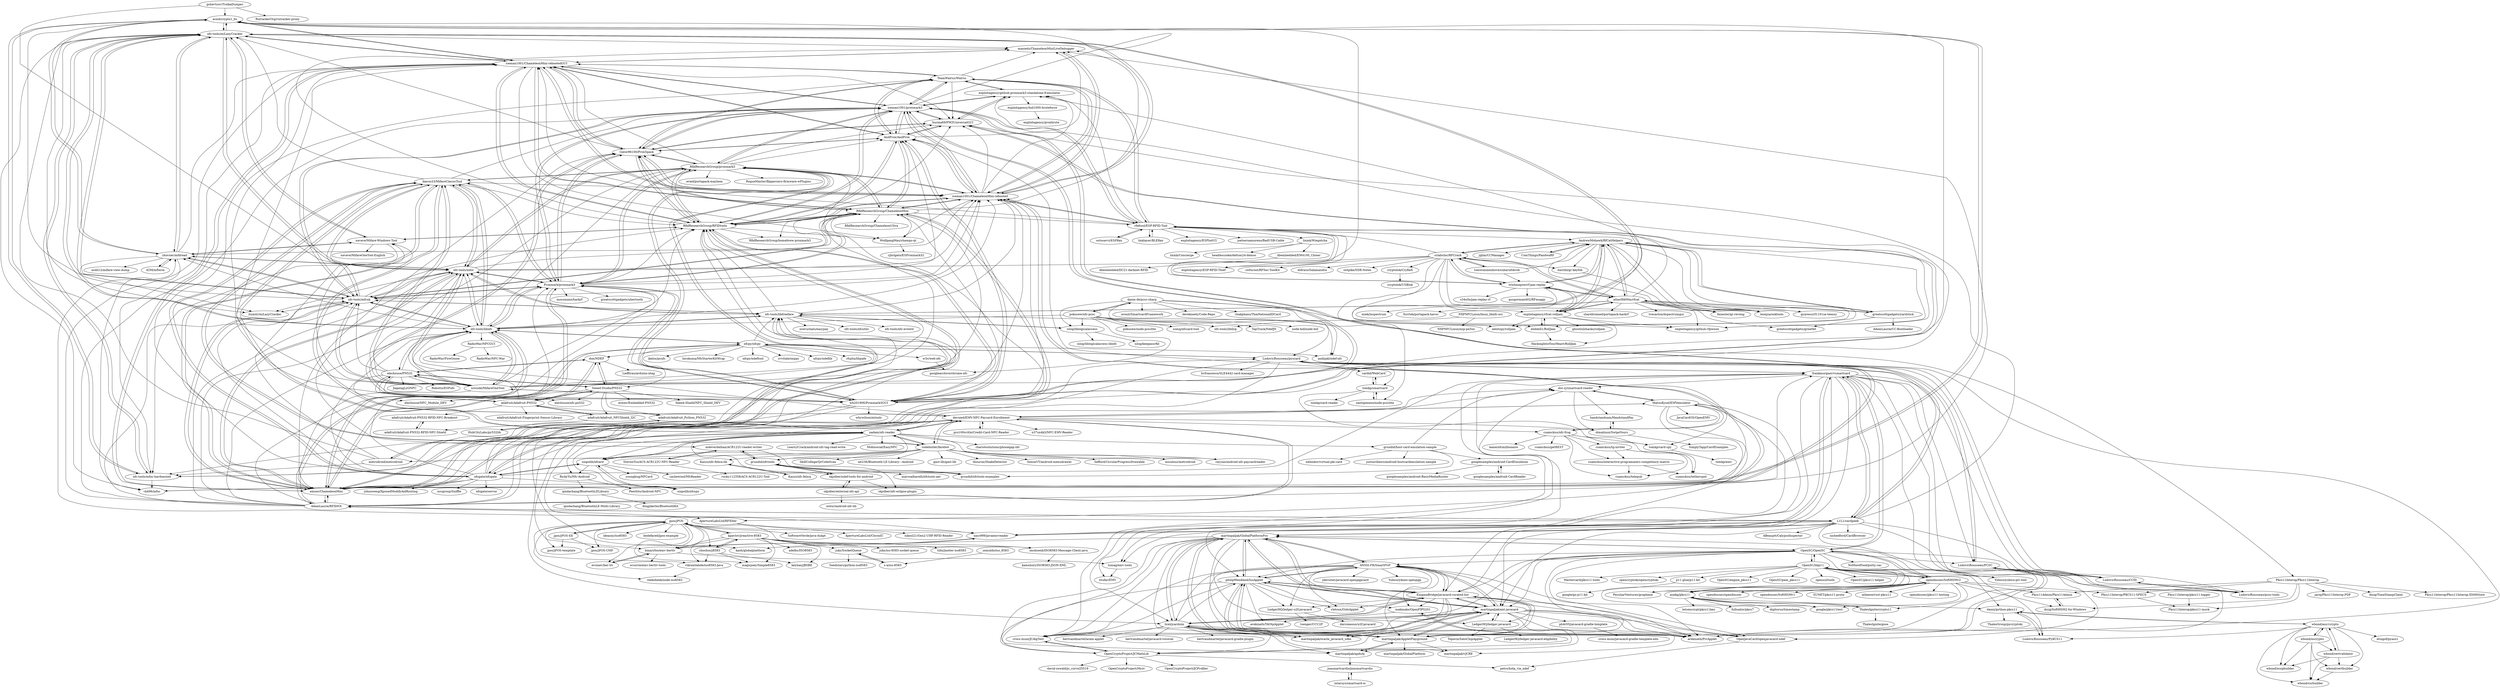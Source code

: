 digraph G {
"aczid/crypto1_bs" -> "nfc-tools/miLazyCracker"
"aczid/crypto1_bs" -> "vk496/mfoc"
"aczid/crypto1_bs" -> "zhovner/mfdread"
"aczid/crypto1_bs" -> "nfc-tools/mfoc-hardnested"
"aczid/crypto1_bs" -> "iceman1001/ChameleonMini-rebootedGUI"
"nadam/nfc-reader" -> "codebutler/farebot"
"nadam/nfc-reader" -> "sinpolib/nfcard"
"nadam/nfc-reader" -> "rayyan/android-nfc-paycardreader"
"nadam/nfc-reader" -> "chariotsolutions/phonegap-nfc" ["e"=1]
"nadam/nfc-reader" -> "devnied/EMV-NFC-Paycard-Enrollment"
"nadam/nfc-reader" -> "RickyYu/Nfc-Android"
"nadam/nfc-reader" -> "grundid/nfctools"
"nadam/nfc-reader" -> "ikarus23/MifareClassicTool"
"nadam/nfc-reader" -> "sinpolib/nfcspy"
"nadam/nfc-reader" -> "grundid/host-card-emulation-sample"
"nadam/nfc-reader" -> "skjolber/ndef-tools-for-android"
"nadam/nfc-reader" -> "Learn2Crack/android-nfc-tag-read-write"
"nadam/nfc-reader" -> "Mobisocial/EasyNFC"
"nadam/nfc-reader" -> "nfcgate/nfcgate"
"nadam/nfc-reader" -> "doc-rj/smartcard-reader"
"cclabsInc/RFCrack" -> "AndrewMohawk/RfCatHelpers"
"cclabsInc/RFCrack" -> "trishmapow/rf-jam-replay"
"cclabsInc/RFCrack" -> "leonjza/ooktools"
"cclabsInc/RFCrack" -> "atlas0fd00m/rfcat"
"cclabsInc/RFCrack" -> "cryptolok/CryKeX"
"cclabsInc/RFCrack" -> "exploitagency/github-rfpwnon"
"cclabsInc/RFCrack" -> "exploitagency/rfcat-rolljam"
"cclabsInc/RFCrack" -> "rfidtool/ESP-RFID-Tool"
"cclabsInc/RFCrack" -> "cn0xroot/RFSec-ToolKit" ["e"=1]
"cclabsInc/RFCrack" -> "eldraco/Salamandra" ["e"=1]
"cclabsInc/RFCrack" -> "bastibl/gr-keyfob"
"cclabsInc/RFCrack" -> "tomwimmenhove/subarufobrob"
"cclabsInc/RFCrack" -> "notpike/SDR-Notes" ["e"=1]
"cclabsInc/RFCrack" -> "alextspy/rolljam"
"cclabsInc/RFCrack" -> "exploitagency/ESP-RFID-Thief"
"xavave/Mifare-Windows-Tool" -> "xavave/MifareOneTool-English"
"xavave/Mifare-Windows-Tool" -> "nfc-tools/mfoc-hardnested"
"xavave/Mifare-Windows-Tool" -> "RfidResearchGroup/RFIDtools"
"xavave/Mifare-Windows-Tool" -> "nfc-tools/miLazyCracker"
"xavave/Mifare-Windows-Tool" -> "zhovner/mfdread"
"nfc-tools/mfcuk" -> "nfc-tools/mfoc"
"nfc-tools/mfcuk" -> "nfc-tools/libnfc"
"nfc-tools/mfcuk" -> "nfc-tools/miLazyCracker"
"nfc-tools/mfcuk" -> "emsec/ChameleonMini"
"nfc-tools/mfcuk" -> "ikarus23/MifareClassicTool"
"nfc-tools/mfcuk" -> "xcicode/MifareOneTool"
"nfc-tools/mfcuk" -> "aczid/crypto1_bs"
"nfc-tools/mfcuk" -> "nfc-tools/libfreefare"
"nfc-tools/mfcuk" -> "Proxmark/proxmark3"
"nfc-tools/mfcuk" -> "zhovner/mfdread"
"nfc-tools/mfcuk" -> "iceman1001/ChameleonMini-rebooted"
"nfc-tools/mfcuk" -> "RfidResearchGroup/RFIDtools"
"nfc-tools/mfcuk" -> "ilumitr/miLazyCracker"
"nfc-tools/mfcuk" -> "RfidResearchGroup/ChameleonMini"
"nfc-tools/mfcuk" -> "iceman1001/proxmark3"
"OpenSC/OpenSC" -> "martinpaljak/GlobalPlatformPro"
"OpenSC/OpenSC" -> "frankmorgner/vsmartcard"
"OpenSC/OpenSC" -> "OpenSC/libp11"
"OpenSC/OpenSC" -> "LudovicRousseau/PCSC"
"OpenSC/OpenSC" -> "opendnssec/SoftHSMv2"
"OpenSC/OpenSC" -> "LudovicRousseau/CCID"
"OpenSC/OpenSC" -> "philipWendland/IsoApplet"
"OpenSC/OpenSC" -> "EnigmaBridge/javacard-curated-list"
"OpenSC/OpenSC" -> "martinpaljak/ant-javacard"
"OpenSC/OpenSC" -> "Yubico/yubico-piv-tool" ["e"=1]
"OpenSC/OpenSC" -> "NoMoreFood/putty-cac" ["e"=1]
"OpenSC/OpenSC" -> "arekinath/PivApplet"
"OpenSC/OpenSC" -> "licel/jcardsim"
"OpenSC/OpenSC" -> "martinpaljak/AppletPlayground"
"OpenSC/OpenSC" -> "ANSSI-FR/SmartPGP"
"frankmorgner/vsmartcard" -> "martinpaljak/GlobalPlatformPro"
"frankmorgner/vsmartcard" -> "licel/jcardsim"
"frankmorgner/vsmartcard" -> "arekinath/PivApplet"
"frankmorgner/vsmartcard" -> "LudovicRousseau/CCID"
"frankmorgner/vsmartcard" -> "EnigmaBridge/javacard-curated-list"
"frankmorgner/vsmartcard" -> "doc-rj/smartcard-reader"
"frankmorgner/vsmartcard" -> "OpenSC/OpenSC"
"frankmorgner/vsmartcard" -> "martinpaljak/AppletPlayground"
"frankmorgner/vsmartcard" -> "martinpaljak/ant-javacard"
"frankmorgner/vsmartcard" -> "philipWendland/IsoApplet"
"frankmorgner/vsmartcard" -> "crocs-muni/JCAlgTest"
"frankmorgner/vsmartcard" -> "L1L1/cardpeek"
"frankmorgner/vsmartcard" -> "LudovicRousseau/pyscard"
"frankmorgner/vsmartcard" -> "OpenJavaCard/openjavacard-ndef"
"frankmorgner/vsmartcard" -> "LudovicRousseau/PCSC"
"xcicode/MifareOneTool" -> "nfc-tools/mfcuk"
"xcicode/MifareOneTool" -> "wh201906/Proxmark3GUI"
"xcicode/MifareOneTool" -> "nfc-tools/mfoc"
"xcicode/MifareOneTool" -> "nfc-tools/libnfc"
"xcicode/MifareOneTool" -> "ikarus23/MifareClassicTool"
"xcicode/MifareOneTool" -> "iceman1001/ChameleonMini-rebootedGUI"
"xcicode/MifareOneTool" -> "RfidResearchGroup/RFIDtools"
"xcicode/MifareOneTool" -> "Proxmark/proxmark3"
"xcicode/MifareOneTool" -> "iceman1001/ChameleonMini-rebooted"
"xcicode/MifareOneTool" -> "emsec/ChameleonMini"
"xcicode/MifareOneTool" -> "xavave/Mifare-Windows-Tool"
"xcicode/MifareOneTool" -> "RfidResearchGroup/proxmark3"
"xcicode/MifareOneTool" -> "RfidResearchGroup/ChameleonMini"
"xcicode/MifareOneTool" -> "elechouse/PN532"
"xcicode/MifareOneTool" -> "aczid/crypto1_bs"
"nfcpy/nfcpy" -> "nfcpy/ndeflib"
"nfcpy/nfcpy" -> "LudovicRousseau/pyscard"
"nfcpy/nfcpy" -> "nfc-tools/libnfc"
"nfcpy/nfcpy" -> "rfujita/libpafe"
"nfcpy/nfcpy" -> "andijakl/ndef-nfc"
"nfcpy/nfcpy" -> "AdamLaurie/RFIDIOt"
"nfcpy/nfcpy" -> "w3c/web-nfc"
"nfcpy/nfcpy" -> "ikelos/pynfc"
"nfcpy/nfcpy" -> "nfc-tools/libfreefare"
"nfcpy/nfcpy" -> "don/NDEF"
"nfcpy/nfcpy" -> "Seeed-Studio/PN532"
"nfcpy/nfcpy" -> "hirokuma/NfcStarterKitWrap"
"nfcpy/nfcpy" -> "nfcpy/ndeftool"
"nfcpy/nfcpy" -> "svvitale/nxppy"
"wbond/asn1crypto" -> "wbond/oscrypto"
"wbond/asn1crypto" -> "wbond/ocspbuilder"
"wbond/asn1crypto" -> "wbond/certvalidator"
"wbond/asn1crypto" -> "wbond/certbuilder"
"wbond/asn1crypto" -> "danni/python-pkcs11"
"wbond/asn1crypto" -> "wbond/csrbuilder"
"wbond/asn1crypto" -> "etingof/pyasn1" ["e"=1]
"wbond/asn1crypto" -> "LudovicRousseau/PyKCS11"
"octosavvi/ESPKey" -> "rfidtool/ESP-RFID-Tool"
"ikarus23/MifareClassicTool" -> "Proxmark/proxmark3"
"ikarus23/MifareClassicTool" -> "nfc-tools/mfoc"
"ikarus23/MifareClassicTool" -> "nfc-tools/mfcuk"
"ikarus23/MifareClassicTool" -> "RfidResearchGroup/proxmark3"
"ikarus23/MifareClassicTool" -> "nfc-tools/libnfc"
"ikarus23/MifareClassicTool" -> "xcicode/MifareOneTool"
"ikarus23/MifareClassicTool" -> "emsec/ChameleonMini"
"ikarus23/MifareClassicTool" -> "RfidResearchGroup/RFIDtools"
"ikarus23/MifareClassicTool" -> "nfcgate/nfcgate"
"ikarus23/MifareClassicTool" -> "codebutler/farebot"
"ikarus23/MifareClassicTool" -> "iceman1001/proxmark3"
"ikarus23/MifareClassicTool" -> "nadam/nfc-reader"
"ikarus23/MifareClassicTool" -> "devnied/EMV-NFC-Paycard-Enrollment"
"ikarus23/MifareClassicTool" -> "iceman1001/ChameleonMini-rebooted"
"ikarus23/MifareClassicTool" -> "nfc-tools/miLazyCracker"
"AdamLaurie/RFIDIOt" -> "emsec/ChameleonMini"
"AdamLaurie/RFIDIOt" -> "nfc-tools/libnfc"
"AdamLaurie/RFIDIOt" -> "ApertureLabsLtd/RFIDler"
"AdamLaurie/RFIDIOt" -> "nfcpy/nfcpy"
"AdamLaurie/RFIDIOt" -> "Proxmark/proxmark3"
"AdamLaurie/RFIDIOt" -> "L1L1/cardpeek"
"AdamLaurie/RFIDIOt" -> "nfc-tools/mfoc"
"AdamLaurie/RFIDIOt" -> "nfc-tools/libfreefare"
"AdamLaurie/RFIDIOt" -> "iceman1001/proxmark3"
"AdamLaurie/RFIDIOt" -> "RfidResearchGroup/proxmark3"
"AdamLaurie/RFIDIOt" -> "devnied/EMV-NFC-Paycard-Enrollment"
"AdamLaurie/RFIDIOt" -> "LudovicRousseau/pyscard"
"AdamLaurie/RFIDIOt" -> "nfc-tools/mfcuk"
"AdamLaurie/RFIDIOt" -> "frankmorgner/vsmartcard"
"AdamLaurie/RFIDIOt" -> "iceman1001/ChameleonMini-rebootedGUI"
"RfidResearchGroup/RFIDtools" -> "RfidResearchGroup/ChameleonMini"
"RfidResearchGroup/RFIDtools" -> "iceman1001/ChameleonMini-rebooted"
"RfidResearchGroup/RFIDtools" -> "iceman1001/ChameleonMini-rebootedGUI"
"RfidResearchGroup/RFIDtools" -> "Gator96100/ProxSpace"
"RfidResearchGroup/RFIDtools" -> "AndProx/AndProx"
"RfidResearchGroup/RFIDtools" -> "wh201906/Proxmark3GUI"
"RfidResearchGroup/RFIDtools" -> "RfidResearchGroup/proxmark3"
"RfidResearchGroup/RFIDtools" -> "burma69/PM3UniversalGUI"
"RfidResearchGroup/RFIDtools" -> "nfc-tools/mfoc-hardnested"
"RfidResearchGroup/RFIDtools" -> "xavave/Mifare-Windows-Tool"
"RfidResearchGroup/RFIDtools" -> "emsec/ChameleonMini"
"RfidResearchGroup/RFIDtools" -> "iceman1001/proxmark3"
"RfidResearchGroup/RFIDtools" -> "RfidResearchGroup/homebrew-proxmark3"
"RfidResearchGroup/RFIDtools" -> "maxieds/ChameleonMiniLiveDebugger"
"RfidResearchGroup/RFIDtools" -> "WolfgangMau/chamgo-qt"
"RfidResearchGroup/proxmark3" -> "Proxmark/proxmark3"
"RfidResearchGroup/proxmark3" -> "wh201906/Proxmark3GUI"
"RfidResearchGroup/proxmark3" -> "iceman1001/proxmark3"
"RfidResearchGroup/proxmark3" -> "emsec/ChameleonMini"
"RfidResearchGroup/proxmark3" -> "Gator96100/ProxSpace"
"RfidResearchGroup/proxmark3" -> "RfidResearchGroup/RFIDtools"
"RfidResearchGroup/proxmark3" -> "RfidResearchGroup/ChameleonMini"
"RfidResearchGroup/proxmark3" -> "iceman1001/ChameleonMini-rebooted"
"RfidResearchGroup/proxmark3" -> "ikarus23/MifareClassicTool"
"RfidResearchGroup/proxmark3" -> "burma69/PM3UniversalGUI"
"RfidResearchGroup/proxmark3" -> "iceman1001/ChameleonMini-rebootedGUI"
"RfidResearchGroup/proxmark3" -> "eried/portapack-mayhem" ["e"=1]
"RfidResearchGroup/proxmark3" -> "AndProx/AndProx"
"RfidResearchGroup/proxmark3" -> "RogueMaster/flipperzero-firmware-wPlugins" ["e"=1]
"RfidResearchGroup/proxmark3" -> "nfc-tools/mfoc"
"StevenTso/ACS-ACR122U-NFC-Reader" -> "rocky112358/ACS-ACR122U-Tool"
"StevenTso/ACS-ACR122U-NFC-Reader" -> "mdeverdelhan/ACR122U-reader-writer"
"mdeverdelhan/ACR122U-reader-writer" -> "StevenTso/ACS-ACR122U-NFC-Reader"
"mdeverdelhan/ACR122U-reader-writer" -> "grundid/nfctools"
"mdeverdelhan/ACR122U-reader-writer" -> "grundid/nfctools-examples"
"codebutler/farebot" -> "micolous/metrodroid"
"codebutler/farebot" -> "nadam/nfc-reader"
"codebutler/farebot" -> "devnied/EMV-NFC-Paycard-Enrollment"
"codebutler/farebot" -> "sinpolib/nfcard"
"codebutler/farebot" -> "ikarus23/MifareClassicTool"
"codebutler/farebot" -> "metrodroid/metrodroid"
"codebutler/farebot" -> "SkillCollege/QrCodeScan" ["e"=1]
"codebutler/farebot" -> "rayyan/android-nfc-paycardreader"
"codebutler/farebot" -> "alt236/Bluetooth-LE-Library---Android" ["e"=1]
"codebutler/farebot" -> "gast-lib/gast-lib" ["e"=1]
"codebutler/farebot" -> "Kazzz/nfc-felica-lib"
"codebutler/farebot" -> "grundid/nfctools"
"codebutler/farebot" -> "tbouron/ShakeDetector" ["e"=1]
"codebutler/farebot" -> "SimonVT/android-menudrawer" ["e"=1]
"codebutler/farebot" -> "Sefford/CircularProgressDrawable" ["e"=1]
"nfcgate/nfcgate" -> "nfcgate/server"
"nfcgate/nfcgate" -> "sinpolib/nfcspy"
"nfcgate/nfcgate" -> "RfidResearchGroup/RFIDtools"
"nfcgate/nfcgate" -> "sinpolib/nfcard"
"nfcgate/nfcgate" -> "TeamWalrus/Walrus"
"nfcgate/nfcgate" -> "emsec/ChameleonMini"
"nfcgate/nfcgate" -> "frankmorgner/vsmartcard"
"nfcgate/nfcgate" -> "nfc-tools/mfcuk"
"nfcgate/nfcgate" -> "ikarus23/MifareClassicTool"
"nfcgate/nfcgate" -> "devnied/EMV-NFC-Paycard-Enrollment"
"nfcgate/nfcgate" -> "johnzweng/XposedModifyAidRouting"
"nfcgate/nfcgate" -> "Proxmark/proxmark3"
"nfcgate/nfcgate" -> "nccgroup/Sniffle" ["e"=1]
"nfcgate/nfcgate" -> "nfc-tools/libfreefare"
"nfcgate/nfcgate" -> "nfc-tools/libnfc"
"linklayer/BLEKey" -> "rfidtool/ESP-RFID-Tool"
"martinpaljak/GlobalPlatformPro" -> "martinpaljak/ant-javacard"
"martinpaljak/GlobalPlatformPro" -> "martinpaljak/AppletPlayground"
"martinpaljak/GlobalPlatformPro" -> "EnigmaBridge/javacard-curated-list"
"martinpaljak/GlobalPlatformPro" -> "licel/jcardsim"
"martinpaljak/GlobalPlatformPro" -> "philipWendland/IsoApplet"
"martinpaljak/GlobalPlatformPro" -> "frankmorgner/vsmartcard"
"martinpaljak/GlobalPlatformPro" -> "ANSSI-FR/SmartPGP"
"martinpaljak/GlobalPlatformPro" -> "martinpaljak/oracle_javacard_sdks"
"martinpaljak/GlobalPlatformPro" -> "arekinath/PivApplet"
"martinpaljak/GlobalPlatformPro" -> "crocs-muni/JCAlgTest"
"martinpaljak/GlobalPlatformPro" -> "martinpaljak/apdu4j"
"martinpaljak/GlobalPlatformPro" -> "OpenSC/OpenSC"
"martinpaljak/GlobalPlatformPro" -> "OpenCryptoProject/JCMathLib"
"martinpaljak/GlobalPlatformPro" -> "kaoh/globalplatform"
"martinpaljak/GlobalPlatformPro" -> "LedgerHQ/ledger-javacard"
"martinpaljak/apdu4j" -> "jnasmartcardio/jnasmartcardio"
"martinpaljak/apdu4j" -> "martinpaljak/AppletPlayground"
"Proxmark/proxmark3" -> "RfidResearchGroup/proxmark3"
"Proxmark/proxmark3" -> "iceman1001/proxmark3"
"Proxmark/proxmark3" -> "emsec/ChameleonMini"
"Proxmark/proxmark3" -> "ikarus23/MifareClassicTool"
"Proxmark/proxmark3" -> "wh201906/Proxmark3GUI"
"Proxmark/proxmark3" -> "nfc-tools/mfoc"
"Proxmark/proxmark3" -> "Gator96100/ProxSpace"
"Proxmark/proxmark3" -> "nfc-tools/mfcuk"
"Proxmark/proxmark3" -> "iceman1001/ChameleonMini-rebooted"
"Proxmark/proxmark3" -> "mossmann/hackrf" ["e"=1]
"Proxmark/proxmark3" -> "nfc-tools/libnfc"
"Proxmark/proxmark3" -> "RfidResearchGroup/RFIDtools"
"Proxmark/proxmark3" -> "RfidResearchGroup/ChameleonMini"
"Proxmark/proxmark3" -> "AndProx/AndProx"
"Proxmark/proxmark3" -> "greatscottgadgets/ubertooth" ["e"=1]
"emsec/ChameleonMini" -> "RfidResearchGroup/ChameleonMini"
"emsec/ChameleonMini" -> "iceman1001/ChameleonMini-rebooted"
"emsec/ChameleonMini" -> "Proxmark/proxmark3"
"emsec/ChameleonMini" -> "iceman1001/ChameleonMini-rebootedGUI"
"emsec/ChameleonMini" -> "RfidResearchGroup/proxmark3"
"emsec/ChameleonMini" -> "nfc-tools/mfoc"
"emsec/ChameleonMini" -> "nfc-tools/mfcuk"
"emsec/ChameleonMini" -> "iceman1001/proxmark3"
"emsec/ChameleonMini" -> "nfc-tools/libnfc"
"emsec/ChameleonMini" -> "RfidResearchGroup/RFIDtools"
"emsec/ChameleonMini" -> "Gator96100/ProxSpace"
"emsec/ChameleonMini" -> "ikarus23/MifareClassicTool"
"emsec/ChameleonMini" -> "AdamLaurie/RFIDIOt"
"emsec/ChameleonMini" -> "maxieds/ChameleonMiniLiveDebugger"
"emsec/ChameleonMini" -> "AndProx/AndProx"
"nfc-tools/mfoc" -> "nfc-tools/mfcuk"
"nfc-tools/mfoc" -> "nfc-tools/libnfc"
"nfc-tools/mfoc" -> "nfc-tools/miLazyCracker"
"nfc-tools/mfoc" -> "ikarus23/MifareClassicTool"
"nfc-tools/mfoc" -> "emsec/ChameleonMini"
"nfc-tools/mfoc" -> "aczid/crypto1_bs"
"nfc-tools/mfoc" -> "zhovner/mfdread"
"nfc-tools/mfoc" -> "Proxmark/proxmark3"
"nfc-tools/mfoc" -> "xcicode/MifareOneTool"
"nfc-tools/mfoc" -> "nfc-tools/libfreefare"
"nfc-tools/mfoc" -> "ilumitr/miLazyCracker"
"nfc-tools/mfoc" -> "RfidResearchGroup/proxmark3"
"nfc-tools/mfoc" -> "RfidResearchGroup/ChameleonMini"
"nfc-tools/mfoc" -> "iceman1001/ChameleonMini-rebooted"
"nfc-tools/mfoc" -> "mdeverdelhan/ACR122U-reader-writer"
"nfc-tools/libnfc" -> "nfc-tools/mfoc"
"nfc-tools/libnfc" -> "nfc-tools/mfcuk"
"nfc-tools/libnfc" -> "nfc-tools/libfreefare"
"nfc-tools/libnfc" -> "emsec/ChameleonMini"
"nfc-tools/libnfc" -> "nfc-tools/miLazyCracker"
"nfc-tools/libnfc" -> "ikarus23/MifareClassicTool"
"nfc-tools/libnfc" -> "xcicode/MifareOneTool"
"nfc-tools/libnfc" -> "Proxmark/proxmark3"
"nfc-tools/libnfc" -> "nfcpy/nfcpy"
"nfc-tools/libnfc" -> "RfidResearchGroup/RFIDtools"
"nfc-tools/libnfc" -> "elechouse/PN532"
"nfc-tools/libnfc" -> "iceman1001/ChameleonMini-rebooted"
"nfc-tools/libnfc" -> "RadioWar/NFCGUI"
"nfc-tools/libnfc" -> "RfidResearchGroup/proxmark3"
"nfc-tools/libnfc" -> "zhovner/mfdread"
"doc-rj/smartcard-reader" -> "handstandsam/HandstandPay"
"doc-rj/smartcard-reader" -> "dimalinux/SwipeYours"
"doc-rj/smartcard-reader" -> "sasc999/javaemvreader"
"doc-rj/smartcard-reader" -> "MatusKysel/EMVemulator"
"zhovner/mfdread" -> "aczid/crypto1_bs"
"zhovner/mfdread" -> "nfc-tools/miLazyCracker"
"zhovner/mfdread" -> "asdil12/mifare-view-dump"
"zhovner/mfdread" -> "4ZM/mfterm"
"zhovner/mfdread" -> "iceman1001/ChameleonMini-rebooted"
"zhovner/mfdread" -> "nfc-tools/mfoc"
"zhovner/mfdread" -> "vk496/mfoc"
"zhovner/mfdread" -> "nfc-tools/mfcuk"
"zhovner/mfdread" -> "iceman1001/ChameleonMini-rebootedGUI"
"zhovner/mfdread" -> "ilumitr/miLazyCracker"
"zhovner/mfdread" -> "xavave/Mifare-Windows-Tool"
"L1L1/cardpeek" -> "martinpaljak/GlobalPlatformPro"
"L1L1/cardpeek" -> "EnigmaBridge/javacard-curated-list"
"L1L1/cardpeek" -> "nicbedford/CardBrowser"
"L1L1/cardpeek" -> "sasc999/javaemvreader"
"L1L1/cardpeek" -> "LudovicRousseau/CCID"
"L1L1/cardpeek" -> "LudovicRousseau/pcsc-tools"
"L1L1/cardpeek" -> "frankmorgner/vsmartcard"
"L1L1/cardpeek" -> "burma69/PM3UniversalGUI"
"L1L1/cardpeek" -> "LudovicRousseau/pyscard"
"L1L1/cardpeek" -> "ABeaujet/CalypsoInspector"
"L1L1/cardpeek" -> "zhovner/mfdread"
"L1L1/cardpeek" -> "AdamLaurie/RFIDIOt"
"L1L1/cardpeek" -> "lumag/emv-tools"
"L1L1/cardpeek" -> "arekinath/PivApplet"
"L1L1/cardpeek" -> "martinpaljak/ant-javacard"
"elechouse/PN532" -> "adafruit/Adafruit-PN532"
"elechouse/PN532" -> "Seeed-Studio/PN532"
"elechouse/PN532" -> "don/NDEF"
"elechouse/PN532" -> "elechouse/NFC_Module_DEV"
"elechouse/PN532" -> "nfc-tools/libnfc"
"elechouse/PN532" -> "Robotto/ESPnfc"
"elechouse/PN532" -> "nfc-tools/mfcuk"
"elechouse/PN532" -> "JiapengLi/GNFC"
"elechouse/PN532" -> "elechouse/nfc-pn532"
"elechouse/PN532" -> "xcicode/MifareOneTool"
"elechouse/PN532" -> "nfc-tools/mfoc"
"TeamWalrus/Walrus" -> "exploitagency/github-proxmark3-standalone-lf-emulator"
"TeamWalrus/Walrus" -> "iceman1001/proxmark3"
"TeamWalrus/Walrus" -> "iceman1001/ChameleonMini-rebootedGUI"
"TeamWalrus/Walrus" -> "AndProx/AndProx"
"TeamWalrus/Walrus" -> "rfidtool/ESP-RFID-Tool"
"TeamWalrus/Walrus" -> "burma69/PM3UniversalGUI"
"TeamWalrus/Walrus" -> "iceman1001/ChameleonMini-rebooted"
"TeamWalrus/Walrus" -> "Gator96100/ProxSpace"
"TeamWalrus/Walrus" -> "maxieds/ChameleonMiniLiveDebugger"
"rfidtool/ESP-RFID-Tool" -> "octosavvi/ESPKey"
"rfidtool/ESP-RFID-Tool" -> "linklayer/BLEKey"
"rfidtool/ESP-RFID-Tool" -> "exploitagency/ESPloitV2" ["e"=1]
"rfidtool/ESP-RFID-Tool" -> "iceman1001/ChameleonMini-rebooted"
"rfidtool/ESP-RFID-Tool" -> "exploitagency/rfcat-rolljam"
"rfidtool/ESP-RFID-Tool" -> "TeamWalrus/Walrus"
"rfidtool/ESP-RFID-Tool" -> "exploitagency/github-proxmark3-standalone-lf-emulator"
"rfidtool/ESP-RFID-Tool" -> "exploitagency/github-rfpwnon"
"rfidtool/ESP-RFID-Tool" -> "lixmk/Wiegotcha"
"rfidtool/ESP-RFID-Tool" -> "trishmapow/rf-jam-replay"
"rfidtool/ESP-RFID-Tool" -> "iceman1001/ChameleonMini-rebootedGUI"
"rfidtool/ESP-RFID-Tool" -> "iceman1001/proxmark3"
"rfidtool/ESP-RFID-Tool" -> "exploitagency/ESP-RFID-Thief"
"rfidtool/ESP-RFID-Tool" -> "AndrewMohawk/RfCatHelpers"
"rfidtool/ESP-RFID-Tool" -> "joelsernamoreno/BadUSB-Cable" ["e"=1]
"kbembedded/EM4100_Cloner" -> "kbembedded/DC21-darknet-RFID"
"handstandsam/HandstandPay" -> "dimalinux/SwipeYours"
"danm-de/pcsc-sharp" -> "andijakl/ndef-nfc"
"danm-de/pcsc-sharp" -> "orouit/SmartcardFramework"
"danm-de/pcsc-sharp" -> "derekneely/Code-Repo"
"danm-de/pcsc-sharp" -> "chakphanu/ThaiNationalIDCard" ["e"=1]
"danm-de/pcsc-sharp" -> "LudovicRousseau/pyscard"
"danm-de/pcsc-sharp" -> "pokusew/nfc-pcsc"
"danm-de/pcsc-sharp" -> "islog/liblogicalaccess"
"danm-de/pcsc-sharp" -> "Pkcs11Interop/Pkcs11Interop"
"AndrewMohawk/RfCatHelpers" -> "exploitagency/rfcat-rolljam"
"AndrewMohawk/RfCatHelpers" -> "leonjza/ooktools"
"AndrewMohawk/RfCatHelpers" -> "atlas0fd00m/rfcat"
"AndrewMohawk/RfCatHelpers" -> "exploitagency/github-rfpwnon"
"AndrewMohawk/RfCatHelpers" -> "trishmapow/rf-jam-replay"
"AndrewMohawk/RfCatHelpers" -> "greatscottgadgets/yardstick"
"AndrewMohawk/RfCatHelpers" -> "gyaresu/rf1101se-teensy"
"AndrewMohawk/RfCatHelpers" -> "eliddell1/RollJam"
"AndrewMohawk/RfCatHelpers" -> "cclabsInc/RFCrack"
"AndrewMohawk/RfCatHelpers" -> "tkuester/gr-reveng"
"AndrewMohawk/RfCatHelpers" -> "alextspy/rolljam"
"AndrewMohawk/RfCatHelpers" -> "jglim/CCManager" ["e"=1]
"AndrewMohawk/RfCatHelpers" -> "bastibl/gr-keyfob"
"AndrewMohawk/RfCatHelpers" -> "ComThings/PandwaRF"
"RfidResearchGroup/ChameleonMini" -> "iceman1001/ChameleonMini-rebooted"
"RfidResearchGroup/ChameleonMini" -> "iceman1001/ChameleonMini-rebootedGUI"
"RfidResearchGroup/ChameleonMini" -> "emsec/ChameleonMini"
"RfidResearchGroup/ChameleonMini" -> "RfidResearchGroup/RFIDtools"
"RfidResearchGroup/ChameleonMini" -> "RfidResearchGroup/proxmark3"
"RfidResearchGroup/ChameleonMini" -> "maxieds/ChameleonMiniLiveDebugger"
"RfidResearchGroup/ChameleonMini" -> "RfidResearchGroup/ChameleonUltra"
"RfidResearchGroup/ChameleonMini" -> "Gator96100/ProxSpace"
"RfidResearchGroup/ChameleonMini" -> "AndProx/AndProx"
"RfidResearchGroup/ChameleonMini" -> "RfidResearchGroup/homebrew-proxmark3"
"RfidResearchGroup/ChameleonMini" -> "WolfgangMau/chamgo-qt"
"RfidResearchGroup/ChameleonMini" -> "nfc-tools/mfcuk"
"RfidResearchGroup/ChameleonMini" -> "nfc-tools/mfoc-hardnested"
"RfidResearchGroup/ChameleonMini" -> "rfidtool/ESP-RFID-Tool"
"RfidResearchGroup/ChameleonMini" -> "Proxmark/proxmark3"
"wbond/certvalidator" -> "wbond/csrbuilder"
"wbond/certvalidator" -> "wbond/certbuilder"
"wbond/certvalidator" -> "wbond/ocspbuilder"
"wbond/certvalidator" -> "wbond/asn1crypto"
"MatusKysel/EMVemulator" -> "cuamckuu/nfc-frog"
"MatusKysel/EMVemulator" -> "lumag/emv-tools"
"MatusKysel/EMVemulator" -> "tomkp/card-spy"
"MatusKysel/EMVemulator" -> "doc-rj/smartcard-reader"
"MatusKysel/EMVemulator" -> "devnied/EMV-NFC-Paycard-Enrollment"
"MatusKysel/EMVemulator" -> "ntufar/EMV"
"MatusKysel/EMVemulator" -> "JavaCardOS/OpenEMV"
"MatusKysel/EMVemulator" -> "sasc999/javaemvreader"
"MatusKysel/EMVemulator" -> "ApertureLabsLtd/RFIDler"
"devnied/EMV-NFC-Paycard-Enrollment" -> "pro100svitlo/Credit-Card-NFC-Reader"
"devnied/EMV-NFC-Paycard-Enrollment" -> "sasc999/javaemvreader"
"devnied/EMV-NFC-Paycard-Enrollment" -> "MatusKysel/EMVemulator"
"devnied/EMV-NFC-Paycard-Enrollment" -> "doc-rj/smartcard-reader"
"devnied/EMV-NFC-Paycard-Enrollment" -> "cuamckuu/nfc-frog"
"devnied/EMV-NFC-Paycard-Enrollment" -> "nadam/nfc-reader"
"devnied/EMV-NFC-Paycard-Enrollment" -> "codebutler/farebot"
"devnied/EMV-NFC-Paycard-Enrollment" -> "nfcgate/nfcgate"
"devnied/EMV-NFC-Paycard-Enrollment" -> "ikarus23/MifareClassicTool"
"devnied/EMV-NFC-Paycard-Enrollment" -> "n37sn4k3/NFC-EMV-Reader"
"devnied/EMV-NFC-Paycard-Enrollment" -> "nfc-tools/libnfc"
"devnied/EMV-NFC-Paycard-Enrollment" -> "AdamLaurie/RFIDIOt"
"devnied/EMV-NFC-Paycard-Enrollment" -> "dimalinux/SwipeYours"
"devnied/EMV-NFC-Paycard-Enrollment" -> "binaryfoo/emv-bertlv"
"devnied/EMV-NFC-Paycard-Enrollment" -> "sinpolib/nfcard"
"wh201906/Proxmark3GUI" -> "Gator96100/ProxSpace"
"wh201906/Proxmark3GUI" -> "RfidResearchGroup/proxmark3"
"wh201906/Proxmark3GUI" -> "burma69/PM3UniversalGUI"
"wh201906/Proxmark3GUI" -> "RfidResearchGroup/RFIDtools"
"wh201906/Proxmark3GUI" -> "iceman1001/proxmark3"
"wh201906/Proxmark3GUI" -> "Proxmark/proxmark3"
"wh201906/Proxmark3GUI" -> "xcicode/MifareOneTool"
"wh201906/Proxmark3GUI" -> "AndProx/AndProx"
"wh201906/Proxmark3GUI" -> "iceman1001/ChameleonMini-rebooted"
"wh201906/Proxmark3GUI" -> "iceman1001/ChameleonMini-rebootedGUI"
"wh201906/Proxmark3GUI" -> "RfidResearchGroup/ChameleonMini"
"wh201906/Proxmark3GUI" -> "nfc-tools/mfoc-hardnested"
"wh201906/Proxmark3GUI" -> "emsec/ChameleonMini"
"wh201906/Proxmark3GUI" -> "exploitagency/github-proxmark3-standalone-lf-emulator"
"wh201906/Proxmark3GUI" -> "whywilson/mtools"
"burma69/PM3UniversalGUI" -> "Gator96100/ProxSpace"
"burma69/PM3UniversalGUI" -> "exploitagency/github-proxmark3-standalone-lf-emulator"
"burma69/PM3UniversalGUI" -> "wh201906/Proxmark3GUI"
"burma69/PM3UniversalGUI" -> "iceman1001/proxmark3"
"burma69/PM3UniversalGUI" -> "AndProx/AndProx"
"atlas0fd00m/rfcat" -> "greatscottgadgets/yardstick"
"atlas0fd00m/rfcat" -> "exploitagency/rfcat-rolljam"
"atlas0fd00m/rfcat" -> "AndrewMohawk/RfCatHelpers"
"atlas0fd00m/rfcat" -> "miek/inspectrum" ["e"=1]
"atlas0fd00m/rfcat" -> "exploitagency/github-rfpwnon"
"atlas0fd00m/rfcat" -> "leonjza/ooktools"
"atlas0fd00m/rfcat" -> "cclabsInc/RFCrack"
"atlas0fd00m/rfcat" -> "furrtek/portapack-havoc" ["e"=1]
"atlas0fd00m/rfcat" -> "greatscottgadgets/greatfet" ["e"=1]
"atlas0fd00m/rfcat" -> "sharebrained/portapack-hackrf" ["e"=1]
"atlas0fd00m/rfcat" -> "trishmapow/rf-jam-replay"
"atlas0fd00m/rfcat" -> "gyaresu/rf1101se-teensy"
"atlas0fd00m/rfcat" -> "tresacton/dspectrumgui" ["e"=1]
"atlas0fd00m/rfcat" -> "tkuester/gr-reveng"
"atlas0fd00m/rfcat" -> "exploitagency/github-proxmark3-standalone-lf-emulator"
"adafruit/Adafruit-PN532" -> "Seeed-Studio/PN532"
"adafruit/Adafruit-PN532" -> "elechouse/PN532"
"adafruit/Adafruit-PN532" -> "don/NDEF"
"adafruit/Adafruit-PN532" -> "adafruit/Adafruit_NFCShield_I2C"
"adafruit/Adafruit-PN532" -> "adafruit/Adafruit_Python_PN532"
"adafruit/Adafruit-PN532" -> "adafruit/Adafruit-PN532-RFID-NFC-Breakout"
"adafruit/Adafruit-PN532" -> "nfc-tools/libnfc"
"adafruit/Adafruit-PN532" -> "adafruit/Adafruit-Fingerprint-Sensor-Library" ["e"=1]
"LudovicRousseau/CCID" -> "LudovicRousseau/PCSC"
"LudovicRousseau/CCID" -> "LudovicRousseau/pcsc-tools"
"LudovicRousseau/PCSC" -> "LudovicRousseau/CCID"
"LudovicRousseau/PCSC" -> "LudovicRousseau/pcsc-tools"
"LudovicRousseau/PCSC" -> "arekinath/PivApplet"
"LudovicRousseau/PCSC" -> "LudovicRousseau/pyscard"
"LudovicRousseau/pcsc-tools" -> "LudovicRousseau/CCID"
"LudovicRousseau/pcsc-tools" -> "LudovicRousseau/PCSC"
"crocs-muni/JCAlgTest" -> "OpenCryptoProject/JCMathLib"
"crocs-muni/JCAlgTest" -> "martinpaljak/ant-javacard"
"grundid/nfctools" -> "grundid/nfctools-examples"
"grundid/nfctools" -> "skjolber/ndef-tools-for-android"
"grundid/nfctools" -> "mdeverdelhan/ACR122U-reader-writer"
"grundid/nfctools" -> "marcoalbarelli/nfctools-aer"
"grundid/nfctools" -> "skjolber/nfc-eclipse-plugin"
"martinpaljak/ant-javacard" -> "martinpaljak/oracle_javacard_sdks"
"martinpaljak/ant-javacard" -> "martinpaljak/GlobalPlatformPro"
"martinpaljak/ant-javacard" -> "licel/jcardsim"
"martinpaljak/ant-javacard" -> "martinpaljak/AppletPlayground"
"martinpaljak/ant-javacard" -> "OpenJavaCard/openjavacard-ndef"
"martinpaljak/ant-javacard" -> "OpenCryptoProject/JCMathLib"
"martinpaljak/ant-javacard" -> "EnigmaBridge/javacard-curated-list"
"martinpaljak/ant-javacard" -> "crocs-muni/JCAlgTest"
"martinpaljak/ant-javacard" -> "martinpaljak/vJCRE"
"martinpaljak/ant-javacard" -> "philipWendland/IsoApplet"
"martinpaljak/ant-javacard" -> "ANSSI-FR/SmartPGP"
"martinpaljak/ant-javacard" -> "LedgerHQ/ledger-javacard"
"martinpaljak/ant-javacard" -> "arekinath/PivApplet"
"martinpaljak/ant-javacard" -> "ph4r05/javacard-gradle-template"
"martinpaljak/ant-javacard" -> "martinpaljak/apdu4j"
"martinpaljak/oracle_javacard_sdks" -> "martinpaljak/ant-javacard"
"EnigmaBridge/javacard-curated-list" -> "martinpaljak/GlobalPlatformPro"
"EnigmaBridge/javacard-curated-list" -> "martinpaljak/ant-javacard"
"EnigmaBridge/javacard-curated-list" -> "licel/jcardsim"
"EnigmaBridge/javacard-curated-list" -> "arekinath/PivApplet"
"EnigmaBridge/javacard-curated-list" -> "philipWendland/IsoApplet"
"EnigmaBridge/javacard-curated-list" -> "martinpaljak/AppletPlayground"
"EnigmaBridge/javacard-curated-list" -> "LedgerHQ/ledger-u2f-javacard"
"EnigmaBridge/javacard-curated-list" -> "OpenJavaCard/openjavacard-ndef"
"EnigmaBridge/javacard-curated-list" -> "OpenCryptoProject/JCMathLib"
"EnigmaBridge/javacard-curated-list" -> "LedgerHQ/ledger-javacard"
"EnigmaBridge/javacard-curated-list" -> "ANSSI-FR/SmartPGP"
"EnigmaBridge/javacard-curated-list" -> "martinpaljak/oracle_javacard_sdks"
"EnigmaBridge/javacard-curated-list" -> "crocs-muni/JCAlgTest"
"EnigmaBridge/javacard-curated-list" -> "vletoux/GidsApplet"
"EnigmaBridge/javacard-curated-list" -> "makinako/OpenFIPS201"
"opendnssec/SoftHSMv2" -> "miekg/pkcs11"
"opendnssec/SoftHSMv2" -> "disig/SoftHSM2-for-Windows"
"opendnssec/SoftHSMv2" -> "OpenSC/libp11"
"opendnssec/SoftHSMv2" -> "opendnssec/opendnssec"
"opendnssec/SoftHSMv2" -> "opendnssec/SoftHSMv1"
"opendnssec/SoftHSMv2" -> "ThalesIgnite/crypto11"
"opendnssec/SoftHSMv2" -> "SUNET/pkcs11-proxy"
"opendnssec/SoftHSMv2" -> "google/pkcs11test"
"opendnssec/SoftHSMv2" -> "PeculiarVentures/graphene" ["e"=1]
"opendnssec/SoftHSMv2" -> "Pkcs11Interop/PKCS11-SPECS"
"opendnssec/SoftHSMv2" -> "OpenSC/OpenSC"
"opendnssec/SoftHSMv2" -> "mheese/rust-pkcs11"
"opendnssec/SoftHSMv2" -> "Pkcs11Admin/Pkcs11Admin"
"opendnssec/SoftHSMv2" -> "martinpaljak/GlobalPlatformPro"
"opendnssec/SoftHSMv2" -> "opendnssec/pkcs11-testing"
"ANSSI-FR/SmartPGP" -> "arekinath/PivApplet"
"ANSSI-FR/SmartPGP" -> "martinpaljak/ant-javacard"
"ANSSI-FR/SmartPGP" -> "philipWendland/IsoApplet"
"ANSSI-FR/SmartPGP" -> "martinpaljak/GlobalPlatformPro"
"ANSSI-FR/SmartPGP" -> "crocs-muni/JCAlgTest"
"ANSSI-FR/SmartPGP" -> "OpenJavaCard/openjavacard-ndef"
"ANSSI-FR/SmartPGP" -> "makinako/OpenFIPS201"
"ANSSI-FR/SmartPGP" -> "martinpaljak/oracle_javacard_sdks"
"ANSSI-FR/SmartPGP" -> "EnigmaBridge/javacard-curated-list"
"ANSSI-FR/SmartPGP" -> "vletoux/GidsApplet"
"ANSSI-FR/SmartPGP" -> "jderuiter/javacard-openpgpcard" ["e"=1]
"ANSSI-FR/SmartPGP" -> "LedgerHQ/ledger-u2f-javacard"
"ANSSI-FR/SmartPGP" -> "Yubico/ykneo-openpgp" ["e"=1]
"ANSSI-FR/SmartPGP" -> "martinpaljak/AppletPlayground"
"ANSSI-FR/SmartPGP" -> "licel/jcardsim"
"LedgerHQ/ledger-javacard" -> "Toporin/SatoChipApplet"
"LedgerHQ/ledger-javacard" -> "martinpaljak/ant-javacard"
"LedgerHQ/ledger-javacard" -> "LedgerHQ/ledger-javacard-eligibility"
"cryptolok/CryKeX" -> "cryptolok/USBlok" ["e"=1]
"greatscottgadgets/yardstick" -> "atlas0fd00m/rfcat"
"greatscottgadgets/yardstick" -> "AndrewMohawk/RfCatHelpers"
"greatscottgadgets/yardstick" -> "greatscottgadgets/greatfet" ["e"=1]
"greatscottgadgets/yardstick" -> "AdamLaurie/CC-Bootloader"
"eliddell1/RollJam" -> "exploitagency/rfcat-rolljam"
"eliddell1/RollJam" -> "HackingIntoYourHeart/RollJam"
"RickyYu/Nfc-Android" -> "qindachang/BluetoothLELibrary"
"RickyYu/Nfc-Android" -> "Peerbits/Android-NFC"
"islog/liblogicalaccess" -> "islog/keepassrfid"
"islog/liblogicalaccess" -> "nfc-tools/libfreefare"
"islog/liblogicalaccess" -> "islog/liblogicalaccess-libnfc"
"tomwimmenhove/subarufobrob" -> "AndrewMohawk/RfCatHelpers"
"tomwimmenhove/subarufobrob" -> "cclabsInc/RFCrack"
"tomwimmenhove/subarufobrob" -> "trishmapow/rf-jam-replay"
"iceman1001/proxmark3" -> "Gator96100/ProxSpace"
"iceman1001/proxmark3" -> "iceman1001/ChameleonMini-rebootedGUI"
"iceman1001/proxmark3" -> "Proxmark/proxmark3"
"iceman1001/proxmark3" -> "iceman1001/ChameleonMini-rebooted"
"iceman1001/proxmark3" -> "RfidResearchGroup/proxmark3"
"iceman1001/proxmark3" -> "AndProx/AndProx"
"iceman1001/proxmark3" -> "exploitagency/github-proxmark3-standalone-lf-emulator"
"iceman1001/proxmark3" -> "burma69/PM3UniversalGUI"
"iceman1001/proxmark3" -> "TeamWalrus/Walrus"
"iceman1001/proxmark3" -> "wh201906/Proxmark3GUI"
"iceman1001/proxmark3" -> "emsec/ChameleonMini"
"iceman1001/proxmark3" -> "rfidtool/ESP-RFID-Tool"
"iceman1001/proxmark3" -> "aczid/crypto1_bs"
"iceman1001/proxmark3" -> "RfidResearchGroup/RFIDtools"
"iceman1001/proxmark3" -> "nfc-tools/mfcuk"
"OpenSC/libp11" -> "OpenSC/engine_pkcs11"
"OpenSC/libp11" -> "opendnssec/SoftHSMv2"
"OpenSC/libp11" -> "LudovicRousseau/PyKCS11"
"OpenSC/libp11" -> "danni/python-pkcs11"
"OpenSC/libp11" -> "OpenSC/pam_pkcs11"
"OpenSC/libp11" -> "openssl/tools"
"OpenSC/libp11" -> "OpenSC/pkcs11-helper"
"OpenSC/libp11" -> "google/pkcs11test"
"OpenSC/libp11" -> "Mastercard/pkcs11-tools"
"OpenSC/libp11" -> "p11-glue/p11-kit"
"OpenSC/libp11" -> "OpenSC/OpenSC"
"OpenSC/libp11" -> "Yubico/yubico-piv-tool" ["e"=1]
"OpenSC/libp11" -> "opencryptoki/opencryptoki"
"OpenSC/libp11" -> "PeculiarVentures/graphene" ["e"=1]
"OpenSC/libp11" -> "miekg/pkcs11"
"gshevtsov/TroikaDumper" -> "aczid/crypto1_bs"
"gshevtsov/TroikaDumper" -> "nfc-tools/mfoc"
"gshevtsov/TroikaDumper" -> "RutrackerOrg/rutracker-proxy" ["e"=1]
"iceman1001/ChameleonMini-rebooted" -> "iceman1001/ChameleonMini-rebootedGUI"
"iceman1001/ChameleonMini-rebooted" -> "RfidResearchGroup/ChameleonMini"
"iceman1001/ChameleonMini-rebooted" -> "maxieds/ChameleonMiniLiveDebugger"
"iceman1001/ChameleonMini-rebooted" -> "emsec/ChameleonMini"
"iceman1001/ChameleonMini-rebooted" -> "Gator96100/ProxSpace"
"iceman1001/ChameleonMini-rebooted" -> "iceman1001/proxmark3"
"iceman1001/ChameleonMini-rebooted" -> "RfidResearchGroup/RFIDtools"
"iceman1001/ChameleonMini-rebooted" -> "WolfgangMau/chamgo-qt"
"iceman1001/ChameleonMini-rebooted" -> "AndProx/AndProx"
"iceman1001/ChameleonMini-rebooted" -> "rfidtool/ESP-RFID-Tool"
"iceman1001/ChameleonMini-rebooted" -> "nfc-tools/miLazyCracker"
"iceman1001/ChameleonMini-rebooted" -> "TeamWalrus/Walrus"
"iceman1001/ChameleonMini-rebooted" -> "burma69/PM3UniversalGUI"
"iceman1001/ChameleonMini-rebooted" -> "RfidResearchGroup/proxmark3"
"iceman1001/ChameleonMini-rebooted" -> "exploitagency/github-proxmark3-standalone-lf-emulator"
"don/NDEF" -> "Seeed-Studio/PN532"
"don/NDEF" -> "adafruit/Adafruit-PN532"
"don/NDEF" -> "elechouse/PN532"
"don/NDEF" -> "LieBtrau/arduino-ntag"
"cuamckuu/nfc-frog" -> "cuamckuu/interactive-programmers-competency-matrix"
"cuamckuu/nfc-frog" -> "cuamckuu/tg-inviter"
"cuamckuu/nfc-frog" -> "cuamckuu/telepub"
"cuamckuu/nfc-frog" -> "cuamckuu/tetherspot"
"cuamckuu/nfc-frog" -> "tomkp/card-spy"
"cuamckuu/nfc-frog" -> "MatusKysel/EMVemulator"
"cuamckuu/nfc-frog" -> "cuamckuu/getREST"
"cuamckuu/nfc-frog" -> "laane/nfcmillionaire"
"cardid/WebCard" -> "tomkp/smartcard"
"tomkp/smartcard" -> "santigimeno/node-pcsclite"
"tomkp/smartcard" -> "tomkp/card-spy"
"tomkp/smartcard" -> "tomkp/card-reader"
"tomkp/smartcard" -> "cardid/WebCard"
"WolfgangMau/chamgo-qt" -> "cjbrigato/ESProxmark32"
"sinpolib/nfcard" -> "sinpolib/nfcspy"
"sinpolib/nfcard" -> "nadam/nfc-reader"
"sinpolib/nfcard" -> "youngbug/NFCard"
"sinpolib/nfcard" -> "cachewind/NfcReader"
"sinpolib/nfcard" -> "RickyYu/Nfc-Android"
"sinpolib/nfcard" -> "nfcgate/nfcgate"
"qindachang/BluetoothLELibrary" -> "qindachang/BluetoothLE-Multi-Library"
"qindachang/BluetoothLELibrary" -> "dingjikerbo/BluetoothKit" ["e"=1]
"Seeed-Studio/PN532" -> "don/NDEF"
"Seeed-Studio/PN532" -> "adafruit/Adafruit-PN532"
"Seeed-Studio/PN532" -> "elechouse/PN532"
"Seeed-Studio/PN532" -> "adafruit/Adafruit_NFCShield_I2C"
"Seeed-Studio/PN532" -> "mweir/Embedded-PN532"
"Seeed-Studio/PN532" -> "elechouse/NFC_Module_DEV"
"Seeed-Studio/PN532" -> "adafruit/Adafruit_Python_PN532"
"Seeed-Studio/PN532" -> "Seeed-Shield/NFC_Shield_DEV"
"Seeed-Studio/PN532" -> "elechouse/nfc-pn532"
"adafruit/Adafruit_Python_PN532" -> "HubCityLabs/py532lib"
"exploitagency/github-proxmark3-standalone-lf-emulator" -> "burma69/PM3UniversalGUI"
"exploitagency/github-proxmark3-standalone-lf-emulator" -> "TeamWalrus/Walrus"
"exploitagency/github-proxmark3-standalone-lf-emulator" -> "iceman1001/proxmark3"
"exploitagency/github-proxmark3-standalone-lf-emulator" -> "exploitagency/hid1000-bruteforce"
"exploitagency/hid1000-bruteforce" -> "exploitagency/proxbrute"
"lixmk/Wiegotcha" -> "lixmk/Concierge"
"lixmk/Wiegotcha" -> "headlesszeke/defcon24-demos"
"lixmk/Wiegotcha" -> "kbembedded/EM4100_Cloner"
"nfc-tools/miLazyCracker" -> "aczid/crypto1_bs"
"nfc-tools/miLazyCracker" -> "nfc-tools/mfcuk"
"nfc-tools/miLazyCracker" -> "nfc-tools/mfoc"
"nfc-tools/miLazyCracker" -> "nfc-tools/mfoc-hardnested"
"nfc-tools/miLazyCracker" -> "zhovner/mfdread"
"nfc-tools/miLazyCracker" -> "iceman1001/ChameleonMini-rebooted"
"nfc-tools/miLazyCracker" -> "ilumitr/miLazyCracker"
"nfc-tools/miLazyCracker" -> "nfc-tools/libfreefare"
"nfc-tools/miLazyCracker" -> "vk496/mfoc"
"nfc-tools/miLazyCracker" -> "iceman1001/ChameleonMini-rebootedGUI"
"nfc-tools/miLazyCracker" -> "maxieds/ChameleonMiniLiveDebugger"
"nfc-tools/miLazyCracker" -> "nfc-tools/libnfc"
"nfc-tools/miLazyCracker" -> "Gator96100/ProxSpace"
"nfc-tools/miLazyCracker" -> "xavave/Mifare-Windows-Tool"
"exploitagency/rfcat-rolljam" -> "ghostlulzhacks/rolljam"
"exploitagency/rfcat-rolljam" -> "eliddell1/RollJam"
"exploitagency/rfcat-rolljam" -> "HackingIntoYourHeart/RollJam"
"exploitagency/rfcat-rolljam" -> "exploitagency/github-rfpwnon"
"exploitagency/rfcat-rolljam" -> "trishmapow/rf-jam-replay"
"exploitagency/rfcat-rolljam" -> "alextspy/rolljam"
"exploitagency/rfcat-rolljam" -> "AndrewMohawk/RfCatHelpers"
"exploitagency/rfcat-rolljam" -> "atlas0fd00m/rfcat"
"trishmapow/rf-jam-replay" -> "exploitagency/rfcat-rolljam"
"trishmapow/rf-jam-replay" -> "AndrewMohawk/RfCatHelpers"
"trishmapow/rf-jam-replay" -> "cclabsInc/RFCrack"
"trishmapow/rf-jam-replay" -> "eliddell1/RollJam"
"trishmapow/rf-jam-replay" -> "rfidtool/ESP-RFID-Tool"
"trishmapow/rf-jam-replay" -> "s34s0n/jam-replay-rf"
"trishmapow/rf-jam-replay" -> "gusgorman402/RFmoggy" ["e"=1]
"trishmapow/rf-jam-replay" -> "atlas0fd00m/rfcat"
"bastibl/gr-keyfob" -> "leonjza/ooktools"
"AndProx/AndProx" -> "Gator96100/ProxSpace"
"AndProx/AndProx" -> "RfidResearchGroup/RFIDtools"
"AndProx/AndProx" -> "iceman1001/ChameleonMini-rebooted"
"AndProx/AndProx" -> "iceman1001/proxmark3"
"AndProx/AndProx" -> "burma69/PM3UniversalGUI"
"AndProx/AndProx" -> "TeamWalrus/Walrus"
"AndProx/AndProx" -> "maxieds/ChameleonMiniLiveDebugger"
"AndProx/AndProx" -> "iceman1001/ChameleonMini-rebootedGUI"
"AndProx/AndProx" -> "RfidResearchGroup/ChameleonMini"
"AndProx/AndProx" -> "wh201906/Proxmark3GUI"
"martinpaljak/AppletPlayground" -> "martinpaljak/ant-javacard"
"martinpaljak/AppletPlayground" -> "martinpaljak/vJCRE"
"martinpaljak/AppletPlayground" -> "martinpaljak/GlobalPlatformPro"
"martinpaljak/AppletPlayground" -> "martinpaljak/GlobalPlatform"
"martinpaljak/AppletPlayground" -> "philipWendland/IsoApplet"
"martinpaljak/AppletPlayground" -> "licel/jcardsim"
"martinpaljak/AppletPlayground" -> "martinpaljak/apdu4j"
"martinpaljak/AppletPlayground" -> "EnigmaBridge/javacard-curated-list"
"pro100svitlo/Credit-Card-NFC-Reader" -> "devnied/EMV-NFC-Paycard-Enrollment"
"evsinev/ber-tlv" -> "binaryfoo/emv-bertlv"
"metrodroid/metrodroid" -> "nfc-tools/mfoc-hardnested"
"metrodroid/metrodroid" -> "xavave/Mifare-Windows-Tool"
"metrodroid/metrodroid" -> "nfc-tools/miLazyCracker"
"metrodroid/metrodroid" -> "nfc-tools/libfreefare"
"RadioWar/NFCGUI" -> "RadioWar/NFC-War"
"RadioWar/NFCGUI" -> "RadioWar/FireGoose"
"ApertureLabsLtd/RFIDler" -> "ApertureLabsLtd/ChronIC"
"ApertureLabsLtd/RFIDler" -> "nikosl21/Gen2-UHF-RFID-Reader"
"danni/python-pkcs11" -> "LudovicRousseau/PyKCS11"
"danni/python-pkcs11" -> "wbond/asn1crypto"
"danni/python-pkcs11" -> "ThalesGroup/pycryptoki"
"miekg/pkcs11" -> "ThalesIgnite/crypto11"
"miekg/pkcs11" -> "letsencrypt/pkcs11key"
"miekg/pkcs11" -> "opendnssec/SoftHSMv2"
"miekg/pkcs11" -> "google/pkcs11test"
"miekg/pkcs11" -> "fullsailor/pkcs7"
"miekg/pkcs11" -> "danni/python-pkcs11"
"miekg/pkcs11" -> "digitorus/timestamp"
"p11-glue/p11-kit" -> "google/go-p11-kit"
"philipWendland/IsoApplet" -> "arekinath/PivApplet"
"philipWendland/IsoApplet" -> "vletoux/GidsApplet"
"philipWendland/IsoApplet" -> "martinpaljak/GlobalPlatformPro"
"philipWendland/IsoApplet" -> "martinpaljak/AppletPlayground"
"philipWendland/IsoApplet" -> "martinpaljak/ant-javacard"
"philipWendland/IsoApplet" -> "LedgerHQ/ledger-u2f-javacard"
"philipWendland/IsoApplet" -> "makinako/OpenFIPS201"
"philipWendland/IsoApplet" -> "EnigmaBridge/javacard-curated-list"
"philipWendland/IsoApplet" -> "arekinath/YkOtpApplet"
"philipWendland/IsoApplet" -> "OpenCryptoProject/JCMathLib"
"philipWendland/IsoApplet" -> "crocs-muni/JCAlgTest"
"philipWendland/IsoApplet" -> "ANSSI-FR/SmartPGP"
"iceman1001/ChameleonMini-rebootedGUI" -> "iceman1001/ChameleonMini-rebooted"
"iceman1001/ChameleonMini-rebootedGUI" -> "RfidResearchGroup/ChameleonMini"
"iceman1001/ChameleonMini-rebootedGUI" -> "maxieds/ChameleonMiniLiveDebugger"
"iceman1001/ChameleonMini-rebootedGUI" -> "iceman1001/proxmark3"
"iceman1001/ChameleonMini-rebootedGUI" -> "Gator96100/ProxSpace"
"iceman1001/ChameleonMini-rebootedGUI" -> "RfidResearchGroup/RFIDtools"
"iceman1001/ChameleonMini-rebootedGUI" -> "emsec/ChameleonMini"
"iceman1001/ChameleonMini-rebootedGUI" -> "TeamWalrus/Walrus"
"iceman1001/ChameleonMini-rebootedGUI" -> "burma69/PM3UniversalGUI"
"iceman1001/ChameleonMini-rebootedGUI" -> "aczid/crypto1_bs"
"iceman1001/ChameleonMini-rebootedGUI" -> "nfc-tools/miLazyCracker"
"iceman1001/ChameleonMini-rebootedGUI" -> "AndProx/AndProx"
"iceman1001/ChameleonMini-rebootedGUI" -> "WolfgangMau/chamgo-qt"
"iceman1001/ChameleonMini-rebootedGUI" -> "nfc-tools/mfoc-hardnested"
"pokusew/nfc-pcsc" -> "pokusew/node-pcsclite"
"pokusew/nfc-pcsc" -> "santigimeno/node-pcsclite"
"pokusew/nfc-pcsc" -> "somq/nfccard-tool"
"pokusew/nfc-pcsc" -> "TapTrack/NdefJS"
"pokusew/nfc-pcsc" -> "nfc-tools/libnfc"
"pokusew/nfc-pcsc" -> "islog/liblogicalaccess"
"pokusew/nfc-pcsc" -> "danm-de/pcsc-sharp"
"pokusew/nfc-pcsc" -> "googlearchive/chrome-nfc"
"pokusew/nfc-pcsc" -> "andijakl/ndef-nfc"
"pokusew/nfc-pcsc" -> "node-hid/node-hid" ["e"=1]
"Pkcs11Interop/PKCS11-SPECS" -> "Pkcs11Interop/pkcs11-mock"
"Pkcs11Interop/Pkcs11Interop" -> "Pkcs11Admin/Pkcs11Admin"
"Pkcs11Interop/Pkcs11Interop" -> "disig/SoftHSM2-for-Windows"
"Pkcs11Interop/Pkcs11Interop" -> "Pkcs11Interop/PKCS11-SPECS"
"Pkcs11Interop/Pkcs11Interop" -> "Pkcs11Interop/Pkcs11Interop.X509Store"
"Pkcs11Interop/Pkcs11Interop" -> "jariq/Pkcs11Interop.PDF"
"Pkcs11Interop/Pkcs11Interop" -> "Pkcs11Interop/pkcs11-mock"
"Pkcs11Interop/Pkcs11Interop" -> "disig/TimeStampClient"
"lumag/emv-tools" -> "ntufar/EMV"
"Gator96100/ProxSpace" -> "burma69/PM3UniversalGUI"
"Gator96100/ProxSpace" -> "iceman1001/proxmark3"
"Gator96100/ProxSpace" -> "iceman1001/ChameleonMini-rebooted"
"Gator96100/ProxSpace" -> "iceman1001/ChameleonMini-rebootedGUI"
"Gator96100/ProxSpace" -> "wh201906/Proxmark3GUI"
"Gator96100/ProxSpace" -> "AndProx/AndProx"
"Gator96100/ProxSpace" -> "RfidResearchGroup/RFIDtools"
"Gator96100/ProxSpace" -> "RfidResearchGroup/proxmark3"
"Gator96100/ProxSpace" -> "RfidResearchGroup/ChameleonMini"
"Gator96100/ProxSpace" -> "TeamWalrus/Walrus"
"Gator96100/ProxSpace" -> "Proxmark/proxmark3"
"binaryfoo/emv-bertlv" -> "wcurrie/emv-bertlv-tools"
"binaryfoo/emv-bertlv" -> "sasc999/javaemvreader"
"binaryfoo/emv-bertlv" -> "evsinev/ber-tlv"
"binaryfoo/emv-bertlv" -> "lumag/emv-tools"
"maxieds/ChameleonMiniLiveDebugger" -> "iceman1001/ChameleonMini-rebooted"
"maxieds/ChameleonMiniLiveDebugger" -> "iceman1001/ChameleonMini-rebootedGUI"
"ph4r05/javacard-gradle-template" -> "crocs-muni/javacard-gradle-template-edu"
"arekinath/PivApplet" -> "makinako/OpenFIPS201"
"arekinath/PivApplet" -> "philipWendland/IsoApplet"
"jpos/jPOS" -> "jpos/jPOS-EE"
"jpos/jPOS" -> "kpavlov/jreactive-8583"
"jpos/jPOS" -> "jpos/jPOS-template"
"jpos/jPOS" -> "binaryfoo/emv-bertlv"
"jpos/jPOS" -> "vikrantlabde/iso8583-Java"
"jpos/jPOS" -> "chochos/j8583"
"jpos/jPOS" -> "sasc999/javaemvreader"
"jpos/jPOS" -> "jpos/jPOS-CMF"
"jpos/jPOS" -> "evsinev/ber-tlv"
"jpos/jPOS" -> "SoftwareVerde/java-dukpt"
"jpos/jPOS" -> "magicjoey/Simple8583"
"jpos/jPOS" -> "ideazxy/iso8583"
"jpos/jPOS" -> "imohsenb/ISO8583-Message-Client-java"
"jpos/jPOS" -> "bedefaced/jpos-example"
"jpos/jPOS" -> "reekoheek/node-iso8583"
"LudovicRousseau/pyscard" -> "LudovicRousseau/pcsc-tools"
"LudovicRousseau/pyscard" -> "LudovicRousseau/PCSC"
"LudovicRousseau/pyscard" -> "nfcpy/nfcpy"
"LudovicRousseau/pyscard" -> "cardid/WebCard"
"LudovicRousseau/pyscard" -> "LudovicRousseau/CCID"
"LudovicRousseau/pyscard" -> "tomkp/smartcard"
"LudovicRousseau/pyscard" -> "kaoh/globalplatform"
"LudovicRousseau/pyscard" -> "licel/jcardsim"
"LudovicRousseau/pyscard" -> "frankmorgner/vsmartcard"
"LudovicRousseau/pyscard" -> "arekinath/PivApplet"
"LudovicRousseau/pyscard" -> "hvfrancesco/SLE4442-card-manager"
"LudovicRousseau/pyscard" -> "L1L1/cardpeek"
"LedgerHQ/ledger-u2f-javacard" -> "tsenger/CCU2F"
"LedgerHQ/ledger-u2f-javacard" -> "darconeous/u2f-javacard"
"grundid/host-card-emulation-sample" -> "grundid/nfctools-examples"
"grundid/host-card-emulation-sample" -> "justinribeiro/android-hostcardemulation-sample"
"grundid/host-card-emulation-sample" -> "googlesamples/android-CardEmulation"
"grundid/host-card-emulation-sample" -> "doc-rj/smartcard-reader"
"grundid/host-card-emulation-sample" -> "nelenkov/virtual-pki-card"
"kpavlov/jreactive-8583" -> "chochos/j8583"
"kpavlov/jreactive-8583" -> "imohsenb/ISO8583-Message-Client-java"
"kpavlov/jreactive-8583" -> "adelbs/ISO8583"
"kpavlov/jreactive-8583" -> "jpos/jPOS"
"kpavlov/jreactive-8583" -> "vikrantlabde/iso8583-Java"
"kpavlov/jreactive-8583" -> "juks/SocketQueue"
"kpavlov/jreactive-8583" -> "magicjoey/Simple8583"
"kpavlov/jreactive-8583" -> "juks/iso-8583-socket-queue"
"kpavlov/jreactive-8583" -> "keyhan/jBSBE"
"kpavlov/jreactive-8583" -> "tilln/jmeter-iso8583"
"kpavlov/jreactive-8583" -> "binaryfoo/emv-bertlv"
"dimalinux/SwipeYours" -> "SimplyTapp/CardExamples"
"dimalinux/SwipeYours" -> "handstandsam/HandstandPay"
"cuamckuu/tg-inviter" -> "cuamckuu/interactive-programmers-competency-matrix"
"cuamckuu/tg-inviter" -> "cuamckuu/telepub"
"cuamckuu/tg-inviter" -> "cuamckuu/tetherspot"
"s-a/iso-8583" -> "juks/SocketQueue"
"nfc-tools/mfoc-hardnested" -> "vk496/mfoc"
"nfc-tools/mfoc-hardnested" -> "nfc-tools/miLazyCracker"
"nfc-tools/mfoc-hardnested" -> "aczid/crypto1_bs"
"OpenJavaCard/openjavacard-ndef" -> "petrs/hotp_via_ndef"
"licel/jcardsim" -> "martinpaljak/ant-javacard"
"licel/jcardsim" -> "martinpaljak/GlobalPlatformPro"
"licel/jcardsim" -> "martinpaljak/vJCRE"
"licel/jcardsim" -> "martinpaljak/oracle_javacard_sdks"
"licel/jcardsim" -> "EnigmaBridge/javacard-curated-list"
"licel/jcardsim" -> "martinpaljak/AppletPlayground"
"licel/jcardsim" -> "arekinath/PivApplet"
"licel/jcardsim" -> "OpenCryptoProject/JCMathLib"
"licel/jcardsim" -> "philipWendland/IsoApplet"
"licel/jcardsim" -> "crocs-muni/JCAlgTest"
"licel/jcardsim" -> "martinpaljak/apdu4j"
"licel/jcardsim" -> "OpenJavaCard/openjavacard-ndef"
"licel/jcardsim" -> "bertrandmartel/aram-applet"
"licel/jcardsim" -> "bertrandmartel/javacard-tutorial"
"licel/jcardsim" -> "bertrandmartel/javacard-gradle-plugin"
"NXPNFCLinux/linux_libnfc-nci" -> "NXPNFCLinux/nxp-pn5xx"
"NXPNFCLinux/linux_libnfc-nci" -> "nfc-tools/libllcp"
"jpos/jPOS-EE" -> "jpos/jPOS"
"jpos/jPOS-EE" -> "jpos/jPOS-template"
"jpos/jPOS-EE" -> "jpos/jPOS-CMF"
"sinpolib/nfcspy" -> "sinpolib/nfcard"
"tomkp/card-spy" -> "tomkp/emv"
"ComThings/PandwaRF" -> "AndrewMohawk/RfCatHelpers"
"w3c/web-nfc" -> "googlearchive/chrome-nfc"
"Pkcs11Admin/Pkcs11Admin" -> "disig/SoftHSM2-for-Windows"
"LudovicRousseau/PyKCS11" -> "danni/python-pkcs11"
"disig/SoftHSM2-for-Windows" -> "Pkcs11Admin/Pkcs11Admin"
"ThalesIgnite/crypto11" -> "miekg/pkcs11"
"ThalesIgnite/crypto11" -> "ThalesIgnite/gose"
"wbond/oscrypto" -> "wbond/asn1crypto"
"wbond/oscrypto" -> "wbond/certbuilder"
"wbond/oscrypto" -> "wbond/ocspbuilder"
"wbond/oscrypto" -> "wbond/csrbuilder"
"wbond/oscrypto" -> "wbond/certvalidator"
"adafruit/Adafruit_NFCShield_I2C" -> "adafruit/Adafruit-PN532-RFID-NFC-Shield"
"adafruit/Adafruit_NFCShield_I2C" -> "adafruit/Adafruit-PN532"
"nfc-tools/libfreefare" -> "nfc-tools/libnfc"
"nfc-tools/libfreefare" -> "nfc-tools/miLazyCracker"
"nfc-tools/libfreefare" -> "islog/liblogicalaccess"
"nfc-tools/libfreefare" -> "nfc-tools/mfcuk"
"nfc-tools/libfreefare" -> "nfc-tools/mfoc"
"nfc-tools/libfreefare" -> "nceruchalu/easypay"
"nfc-tools/libfreefare" -> "iceman1001/ChameleonMini-rebooted"
"nfc-tools/libfreefare" -> "RfidResearchGroup/RFIDtools"
"nfc-tools/libfreefare" -> "nfc-tools/nfcutils"
"nfc-tools/libfreefare" -> "nfc-tools/libllcp"
"nfc-tools/libfreefare" -> "nfc-tools/nfc-eventd"
"nfc-tools/libfreefare" -> "metrodroid/metrodroid"
"skjolber/external-nfc-api" -> "entur/android-nfc-lib"
"skjolber/external-nfc-api" -> "skjolber/ndef-tools-for-android"
"4ZM/mfterm" -> "zhovner/mfdread"
"juks/SocketQueue" -> "s-a/iso-8583"
"juks/SocketQueue" -> "Seedstars/python-iso8583"
"cuamckuu/interactive-programmers-competency-matrix" -> "cuamckuu/telepub"
"cuamckuu/interactive-programmers-competency-matrix" -> "cuamckuu/tetherspot"
"jnasmartcardio/jnasmartcardio" -> "intarsys/smartcard-io"
"sasc999/javaemvreader" -> "binaryfoo/emv-bertlv"
"imohsenb/ISO8583-Message-Client-java" -> "kamshory/ISO8583-JSON-XML"
"OpenCryptoProject/JCMathLib" -> "crocs-muni/JCAlgTest"
"OpenCryptoProject/JCMathLib" -> "david-oswald/jc_curve25519"
"OpenCryptoProject/JCMathLib" -> "OpenCryptoProject/Myst"
"OpenCryptoProject/JCMathLib" -> "OpenCryptoProject/JCProfiler"
"OpenCryptoProject/JCMathLib" -> "petrs/hotp_via_ndef"
"makinako/OpenFIPS201" -> "arekinath/PivApplet"
"makinako/OpenFIPS201" -> "arekinath/YkOtpApplet"
"HubCityLabs/py532lib" -> "adafruit/Adafruit_Python_PN532"
"intarsys/smartcard-io" -> "jnasmartcardio/jnasmartcardio"
"googlesamples/android-CardEmulation" -> "googlesamples/android-CardReader"
"googlesamples/android-CardEmulation" -> "googlesamples/android-BasicMediaRouter" ["e"=1]
"googlesamples/android-CardReader" -> "googlesamples/android-CardEmulation"
"vikrantlabde/iso8583-Java" -> "reekoheek/node-iso8583"
"zemuldo/iso_8583" -> "s-a/iso-8583"
"santigimeno/node-pcsclite" -> "tomkp/smartcard"
"Pkcs11Interop/pkcs11-logger" -> "Pkcs11Interop/pkcs11-mock"
"grundid/nfctools-examples" -> "grundid/nfctools"
"skjolber/ndef-tools-for-android" -> "grundid/nfctools"
"skjolber/ndef-tools-for-android" -> "skjolber/external-nfc-api"
"skjolber/ndef-tools-for-android" -> "skjolber/nfc-eclipse-plugin"
"chochos/j8583" -> "kpavlov/jreactive-8583"
"chochos/j8583" -> "keyhan/jBSBE"
"chochos/j8583" -> "magicjoey/Simple8583"
"chochos/j8583" -> "vikrantlabde/iso8583-Java"
"adafruit/Adafruit-PN532-RFID-NFC-Shield" -> "adafruit/Adafruit-PN532-RFID-NFC-Breakout"
"adafruit/Adafruit-PN532-RFID-NFC-Breakout" -> "adafruit/Adafruit-PN532-RFID-NFC-Shield"
"vk496/mfoc" -> "aczid/crypto1_bs"
"wbond/certbuilder" -> "wbond/csrbuilder"
"Kazzz/nfc-felica-lib" -> "Kazzz/nfc-felica"
"Kazzz/nfc-felica" -> "Kazzz/nfc-felica-lib"
"aczid/crypto1_bs" ["l"="-11.489,-38.248"]
"nfc-tools/miLazyCracker" ["l"="-11.471,-38.241"]
"vk496/mfoc" ["l"="-11.485,-38.27"]
"zhovner/mfdread" ["l"="-11.457,-38.254"]
"nfc-tools/mfoc-hardnested" ["l"="-11.497,-38.234"]
"iceman1001/ChameleonMini-rebootedGUI" ["l"="-11.475,-38.202"]
"nadam/nfc-reader" ["l"="-11.606,-38.249"]
"codebutler/farebot" ["l"="-11.576,-38.263"]
"sinpolib/nfcard" ["l"="-11.607,-38.228"]
"rayyan/android-nfc-paycardreader" ["l"="-11.614,-38.277"]
"chariotsolutions/phonegap-nfc" ["l"="32.582,-31.13"]
"devnied/EMV-NFC-Paycard-Enrollment" ["l"="-11.567,-38.205"]
"RickyYu/Nfc-Android" ["l"="-11.689,-38.235"]
"grundid/nfctools" ["l"="-11.625,-38.307"]
"ikarus23/MifareClassicTool" ["l"="-11.519,-38.239"]
"sinpolib/nfcspy" ["l"="-11.586,-38.233"]
"grundid/host-card-emulation-sample" ["l"="-11.667,-38.26"]
"skjolber/ndef-tools-for-android" ["l"="-11.657,-38.309"]
"Learn2Crack/android-nfc-tag-read-write" ["l"="-11.641,-38.254"]
"Mobisocial/EasyNFC" ["l"="-11.645,-38.273"]
"nfcgate/nfcgate" ["l"="-11.526,-38.217"]
"doc-rj/smartcard-reader" ["l"="-11.576,-38.184"]
"cclabsInc/RFCrack" ["l"="-11.473,-38.033"]
"AndrewMohawk/RfCatHelpers" ["l"="-11.456,-38.031"]
"trishmapow/rf-jam-replay" ["l"="-11.472,-38.056"]
"leonjza/ooktools" ["l"="-11.451,-38.003"]
"atlas0fd00m/rfcat" ["l"="-11.449,-38.046"]
"cryptolok/CryKeX" ["l"="-11.505,-37.978"]
"exploitagency/github-rfpwnon" ["l"="-11.457,-38.063"]
"exploitagency/rfcat-rolljam" ["l"="-11.484,-38.046"]
"rfidtool/ESP-RFID-Tool" ["l"="-11.476,-38.115"]
"cn0xroot/RFSec-ToolKit" ["l"="-10.784,-37.861"]
"eldraco/Salamandra" ["l"="-10.789,-37.847"]
"bastibl/gr-keyfob" ["l"="-11.476,-37.996"]
"tomwimmenhove/subarufobrob" ["l"="-11.439,-38.02"]
"notpike/SDR-Notes" ["l"="-23.757,-16.791"]
"alextspy/rolljam" ["l"="-11.488,-38.02"]
"exploitagency/ESP-RFID-Thief" ["l"="-11.487,-38.074"]
"xavave/Mifare-Windows-Tool" ["l"="-11.501,-38.259"]
"xavave/MifareOneTool-English" ["l"="-11.532,-38.292"]
"RfidResearchGroup/RFIDtools" ["l"="-11.484,-38.213"]
"nfc-tools/mfcuk" ["l"="-11.456,-38.234"]
"nfc-tools/mfoc" ["l"="-11.475,-38.255"]
"nfc-tools/libnfc" ["l"="-11.437,-38.246"]
"emsec/ChameleonMini" ["l"="-11.469,-38.218"]
"xcicode/MifareOneTool" ["l"="-11.48,-38.233"]
"nfc-tools/libfreefare" ["l"="-11.443,-38.264"]
"Proxmark/proxmark3" ["l"="-11.447,-38.214"]
"iceman1001/ChameleonMini-rebooted" ["l"="-11.463,-38.199"]
"ilumitr/miLazyCracker" ["l"="-11.464,-38.274"]
"RfidResearchGroup/ChameleonMini" ["l"="-11.485,-38.199"]
"iceman1001/proxmark3" ["l"="-11.461,-38.183"]
"OpenSC/OpenSC" ["l"="-11.251,-38.116"]
"martinpaljak/GlobalPlatformPro" ["l"="-11.277,-38.136"]
"frankmorgner/vsmartcard" ["l"="-11.341,-38.156"]
"OpenSC/libp11" ["l"="-11.154,-38.071"]
"LudovicRousseau/PCSC" ["l"="-11.324,-38.15"]
"opendnssec/SoftHSMv2" ["l"="-11.156,-38.116"]
"LudovicRousseau/CCID" ["l"="-11.336,-38.135"]
"philipWendland/IsoApplet" ["l"="-11.294,-38.124"]
"EnigmaBridge/javacard-curated-list" ["l"="-11.294,-38.135"]
"martinpaljak/ant-javacard" ["l"="-11.277,-38.146"]
"Yubico/yubico-piv-tool" ["l"="23.035,16.724"]
"NoMoreFood/putty-cac" ["l"="-33.113,-18.62"]
"arekinath/PivApplet" ["l"="-11.311,-38.138"]
"licel/jcardsim" ["l"="-11.282,-38.158"]
"martinpaljak/AppletPlayground" ["l"="-11.287,-38.15"]
"ANSSI-FR/SmartPGP" ["l"="-11.281,-38.122"]
"crocs-muni/JCAlgTest" ["l"="-11.297,-38.145"]
"L1L1/cardpeek" ["l"="-11.386,-38.158"]
"LudovicRousseau/pyscard" ["l"="-11.342,-38.18"]
"OpenJavaCard/openjavacard-ndef" ["l"="-11.301,-38.157"]
"wh201906/Proxmark3GUI" ["l"="-11.489,-38.184"]
"RfidResearchGroup/proxmark3" ["l"="-11.503,-38.204"]
"elechouse/PN532" ["l"="-11.417,-38.29"]
"nfcpy/nfcpy" ["l"="-11.37,-38.247"]
"nfcpy/ndeflib" ["l"="-11.34,-38.257"]
"rfujita/libpafe" ["l"="-11.334,-38.269"]
"andijakl/ndef-nfc" ["l"="-11.299,-38.245"]
"AdamLaurie/RFIDIOt" ["l"="-11.428,-38.198"]
"w3c/web-nfc" ["l"="-11.306,-38.298"]
"ikelos/pynfc" ["l"="-11.346,-38.242"]
"don/NDEF" ["l"="-11.377,-38.302"]
"Seeed-Studio/PN532" ["l"="-11.39,-38.324"]
"hirokuma/NfcStarterKitWrap" ["l"="-11.356,-38.26"]
"nfcpy/ndeftool" ["l"="-11.372,-38.268"]
"svvitale/nxppy" ["l"="-11.326,-38.243"]
"wbond/asn1crypto" ["l"="-11.061,-38.007"]
"wbond/oscrypto" ["l"="-11.035,-37.983"]
"wbond/ocspbuilder" ["l"="-11.025,-38.001"]
"wbond/certvalidator" ["l"="-11.041,-37.999"]
"wbond/certbuilder" ["l"="-11.057,-37.983"]
"danni/python-pkcs11" ["l"="-11.088,-38.039"]
"wbond/csrbuilder" ["l"="-11.053,-37.992"]
"etingof/pyasn1" ["l"="29.838,44.783"]
"LudovicRousseau/PyKCS11" ["l"="-11.104,-38.031"]
"octosavvi/ESPKey" ["l"="-11.455,-38.094"]
"ApertureLabsLtd/RFIDler" ["l"="-11.524,-38.125"]
"Gator96100/ProxSpace" ["l"="-11.475,-38.189"]
"AndProx/AndProx" ["l"="-11.476,-38.179"]
"burma69/PM3UniversalGUI" ["l"="-11.459,-38.171"]
"RfidResearchGroup/homebrew-proxmark3" ["l"="-11.522,-38.188"]
"maxieds/ChameleonMiniLiveDebugger" ["l"="-11.452,-38.193"]
"WolfgangMau/chamgo-qt" ["l"="-11.505,-38.181"]
"eried/portapack-mayhem" ["l"="-10.81,-37.834"]
"RogueMaster/flipperzero-firmware-wPlugins" ["l"="-6.087,-44.592"]
"StevenTso/ACS-ACR122U-NFC-Reader" ["l"="-11.606,-38.352"]
"rocky112358/ACS-ACR122U-Tool" ["l"="-11.621,-38.379"]
"mdeverdelhan/ACR122U-reader-writer" ["l"="-11.592,-38.321"]
"grundid/nfctools-examples" ["l"="-11.642,-38.298"]
"micolous/metrodroid" ["l"="-11.576,-38.302"]
"metrodroid/metrodroid" ["l"="-11.505,-38.277"]
"SkillCollege/QrCodeScan" ["l"="48.102,0.837"]
"alt236/Bluetooth-LE-Library---Android" ["l"="48.524,1.253"]
"gast-lib/gast-lib" ["l"="53.153,0.536"]
"Kazzz/nfc-felica-lib" ["l"="-11.592,-38.29"]
"tbouron/ShakeDetector" ["l"="53.221,0.548"]
"SimonVT/android-menudrawer" ["l"="48.088,0.354"]
"Sefford/CircularProgressDrawable" ["l"="53.179,0.489"]
"nfcgate/server" ["l"="-11.559,-38.233"]
"TeamWalrus/Walrus" ["l"="-11.475,-38.163"]
"johnzweng/XposedModifyAidRouting" ["l"="-11.55,-38.187"]
"nccgroup/Sniffle" ["l"="-10.794,-38.052"]
"linklayer/BLEKey" ["l"="-11.497,-38.095"]
"martinpaljak/oracle_javacard_sdks" ["l"="-11.259,-38.138"]
"martinpaljak/apdu4j" ["l"="-11.253,-38.163"]
"OpenCryptoProject/JCMathLib" ["l"="-11.258,-38.15"]
"kaoh/globalplatform" ["l"="-11.306,-38.171"]
"LedgerHQ/ledger-javacard" ["l"="-11.239,-38.137"]
"jnasmartcardio/jnasmartcardio" ["l"="-11.211,-38.195"]
"mossmann/hackrf" ["l"="-10.836,-37.852"]
"greatscottgadgets/ubertooth" ["l"="-10.802,-37.962"]
"RadioWar/NFCGUI" ["l"="-11.449,-38.347"]
"handstandsam/HandstandPay" ["l"="-11.618,-38.174"]
"dimalinux/SwipeYours" ["l"="-11.623,-38.186"]
"sasc999/javaemvreader" ["l"="-11.586,-38.14"]
"MatusKysel/EMVemulator" ["l"="-11.572,-38.157"]
"asdil12/mifare-view-dump" ["l"="-11.449,-38.285"]
"4ZM/mfterm" ["l"="-11.467,-38.295"]
"nicbedford/CardBrowser" ["l"="-11.378,-38.124"]
"LudovicRousseau/pcsc-tools" ["l"="-11.356,-38.142"]
"ABeaujet/CalypsoInspector" ["l"="-11.396,-38.13"]
"lumag/emv-tools" ["l"="-11.539,-38.139"]
"adafruit/Adafruit-PN532" ["l"="-11.372,-38.321"]
"elechouse/NFC_Module_DEV" ["l"="-11.412,-38.319"]
"Robotto/ESPnfc" ["l"="-11.429,-38.321"]
"JiapengLi/GNFC" ["l"="-11.418,-38.334"]
"elechouse/nfc-pn532" ["l"="-11.402,-38.309"]
"exploitagency/github-proxmark3-standalone-lf-emulator" ["l"="-11.461,-38.145"]
"exploitagency/ESPloitV2" ["l"="-8.54,-43.232"]
"lixmk/Wiegotcha" ["l"="-11.556,-38.04"]
"joelsernamoreno/BadUSB-Cable" ["l"="-8.58,-43.181"]
"kbembedded/EM4100_Cloner" ["l"="-11.578,-38.003"]
"kbembedded/DC21-darknet-RFID" ["l"="-11.588,-37.986"]
"danm-de/pcsc-sharp" ["l"="-11.266,-38.242"]
"orouit/SmartcardFramework" ["l"="-11.231,-38.246"]
"derekneely/Code-Repo" ["l"="-11.227,-38.264"]
"chakphanu/ThaiNationalIDCard" ["l"="30.19,-18.58"]
"pokusew/nfc-pcsc" ["l"="-11.302,-38.265"]
"islog/liblogicalaccess" ["l"="-11.352,-38.277"]
"Pkcs11Interop/Pkcs11Interop" ["l"="-11.152,-38.197"]
"greatscottgadgets/yardstick" ["l"="-11.464,-38.011"]
"gyaresu/rf1101se-teensy" ["l"="-11.424,-38.04"]
"eliddell1/RollJam" ["l"="-11.495,-38.034"]
"tkuester/gr-reveng" ["l"="-11.416,-38.024"]
"jglim/CCManager" ["l"="-36.651,41.506"]
"ComThings/PandwaRF" ["l"="-11.425,-37.993"]
"RfidResearchGroup/ChameleonUltra" ["l"="-11.527,-38.171"]
"cuamckuu/nfc-frog" ["l"="-11.607,-38.156"]
"tomkp/card-spy" ["l"="-11.528,-38.154"]
"ntufar/EMV" ["l"="-11.566,-38.133"]
"JavaCardOS/OpenEMV" ["l"="-11.595,-38.125"]
"pro100svitlo/Credit-Card-NFC-Reader" ["l"="-11.606,-38.199"]
"n37sn4k3/NFC-EMV-Reader" ["l"="-11.625,-38.207"]
"binaryfoo/emv-bertlv" ["l"="-11.637,-38.122"]
"whywilson/mtools" ["l"="-11.5,-38.144"]
"miek/inspectrum" ["l"="-10.79,-37.796"]
"furrtek/portapack-havoc" ["l"="-10.81,-37.851"]
"greatscottgadgets/greatfet" ["l"="-18.048,-30.885"]
"sharebrained/portapack-hackrf" ["l"="-10.826,-37.83"]
"tresacton/dspectrumgui" ["l"="-10.719,-37.776"]
"adafruit/Adafruit_NFCShield_I2C" ["l"="-11.356,-38.345"]
"adafruit/Adafruit_Python_PN532" ["l"="-11.37,-38.363"]
"adafruit/Adafruit-PN532-RFID-NFC-Breakout" ["l"="-11.336,-38.35"]
"adafruit/Adafruit-Fingerprint-Sensor-Library" ["l"="25.959,34.49"]
"marcoalbarelli/nfctools-aer" ["l"="-11.635,-38.331"]
"skjolber/nfc-eclipse-plugin" ["l"="-11.647,-38.323"]
"martinpaljak/vJCRE" ["l"="-11.273,-38.173"]
"ph4r05/javacard-gradle-template" ["l"="-11.226,-38.171"]
"LedgerHQ/ledger-u2f-javacard" ["l"="-11.279,-38.094"]
"vletoux/GidsApplet" ["l"="-11.294,-38.103"]
"makinako/OpenFIPS201" ["l"="-11.31,-38.116"]
"miekg/pkcs11" ["l"="-11.103,-38.088"]
"disig/SoftHSM2-for-Windows" ["l"="-11.155,-38.16"]
"opendnssec/opendnssec" ["l"="-11.111,-38.135"]
"opendnssec/SoftHSMv1" ["l"="-11.134,-38.103"]
"ThalesIgnite/crypto11" ["l"="-11.099,-38.11"]
"SUNET/pkcs11-proxy" ["l"="-11.139,-38.134"]
"google/pkcs11test" ["l"="-11.134,-38.088"]
"PeculiarVentures/graphene" ["l"="16.564,-8.484"]
"Pkcs11Interop/PKCS11-SPECS" ["l"="-11.132,-38.168"]
"mheese/rust-pkcs11" ["l"="-11.124,-38.12"]
"Pkcs11Admin/Pkcs11Admin" ["l"="-11.139,-38.156"]
"opendnssec/pkcs11-testing" ["l"="-11.166,-38.098"]
"jderuiter/javacard-openpgpcard" ["l"="23.04,16.798"]
"Yubico/ykneo-openpgp" ["l"="23.043,16.761"]
"Toporin/SatoChipApplet" ["l"="-11.207,-38.12"]
"LedgerHQ/ledger-javacard-eligibility" ["l"="-11.211,-38.134"]
"cryptolok/USBlok" ["l"="-7.127,-42.839"]
"AdamLaurie/CC-Bootloader" ["l"="-11.46,-37.979"]
"HackingIntoYourHeart/RollJam" ["l"="-11.515,-38.038"]
"qindachang/BluetoothLELibrary" ["l"="-11.758,-38.24"]
"Peerbits/Android-NFC" ["l"="-11.729,-38.227"]
"islog/keepassrfid" ["l"="-11.332,-38.303"]
"islog/liblogicalaccess-libnfc" ["l"="-11.337,-38.29"]
"OpenSC/engine_pkcs11" ["l"="-11.147,-38.049"]
"OpenSC/pam_pkcs11" ["l"="-11.176,-38.061"]
"openssl/tools" ["l"="-11.13,-38.058"]
"OpenSC/pkcs11-helper" ["l"="-11.167,-38.048"]
"Mastercard/pkcs11-tools" ["l"="-11.163,-38.033"]
"p11-glue/p11-kit" ["l"="-11.104,-38.058"]
"opencryptoki/opencryptoki" ["l"="-11.138,-38.033"]
"gshevtsov/TroikaDumper" ["l"="-11.503,-38.308"]
"RutrackerOrg/rutracker-proxy" ["l"="-32.732,-21.32"]
"LieBtrau/arduino-ntag" ["l"="-11.346,-38.32"]
"cuamckuu/interactive-programmers-competency-matrix" ["l"="-11.626,-38.137"]
"cuamckuu/tg-inviter" ["l"="-11.642,-38.141"]
"cuamckuu/telepub" ["l"="-11.626,-38.146"]
"cuamckuu/tetherspot" ["l"="-11.634,-38.151"]
"cuamckuu/getREST" ["l"="-11.633,-38.16"]
"laane/nfcmillionaire" ["l"="-11.659,-38.155"]
"cardid/WebCard" ["l"="-11.356,-38.199"]
"tomkp/smartcard" ["l"="-11.381,-38.194"]
"santigimeno/node-pcsclite" ["l"="-11.341,-38.22"]
"tomkp/card-reader" ["l"="-11.37,-38.183"]
"cjbrigato/ESProxmark32" ["l"="-11.513,-38.16"]
"youngbug/NFCard" ["l"="-11.647,-38.219"]
"cachewind/NfcReader" ["l"="-11.649,-38.233"]
"qindachang/BluetoothLE-Multi-Library" ["l"="-11.788,-38.241"]
"dingjikerbo/BluetoothKit" ["l"="10.024,19.623"]
"mweir/Embedded-PN532" ["l"="-11.398,-38.353"]
"Seeed-Shield/NFC_Shield_DEV" ["l"="-11.385,-38.35"]
"HubCityLabs/py532lib" ["l"="-11.364,-38.385"]
"exploitagency/hid1000-bruteforce" ["l"="-11.437,-38.12"]
"exploitagency/proxbrute" ["l"="-11.423,-38.106"]
"lixmk/Concierge" ["l"="-11.595,-38.022"]
"headlesszeke/defcon24-demos" ["l"="-11.567,-38.019"]
"ghostlulzhacks/rolljam" ["l"="-11.515,-38.023"]
"s34s0n/jam-replay-rf" ["l"="-11.508,-38.055"]
"gusgorman402/RFmoggy" ["l"="-8.691,-43.157"]
"martinpaljak/GlobalPlatform" ["l"="-11.287,-38.179"]
"evsinev/ber-tlv" ["l"="-11.663,-38.103"]
"RadioWar/NFC-War" ["l"="-11.455,-38.373"]
"RadioWar/FireGoose" ["l"="-11.441,-38.389"]
"ApertureLabsLtd/ChronIC" ["l"="-11.56,-38.095"]
"nikosl21/Gen2-UHF-RFID-Reader" ["l"="-11.539,-38.1"]
"ThalesGroup/pycryptoki" ["l"="-11.063,-38.035"]
"letsencrypt/pkcs11key" ["l"="-11.053,-38.079"]
"fullsailor/pkcs7" ["l"="-11.056,-38.101"]
"digitorus/timestamp" ["l"="-11.073,-38.081"]
"google/go-p11-kit" ["l"="-11.072,-38.054"]
"arekinath/YkOtpApplet" ["l"="-11.311,-38.102"]
"pokusew/node-pcsclite" ["l"="-11.259,-38.285"]
"somq/nfccard-tool" ["l"="-11.279,-38.281"]
"TapTrack/NdefJS" ["l"="-11.274,-38.27"]
"googlearchive/chrome-nfc" ["l"="-11.279,-38.299"]
"node-hid/node-hid" ["l"="-30.441,40.686"]
"Pkcs11Interop/pkcs11-mock" ["l"="-11.116,-38.189"]
"Pkcs11Interop/Pkcs11Interop.X509Store" ["l"="-11.142,-38.217"]
"jariq/Pkcs11Interop.PDF" ["l"="-11.128,-38.203"]
"disig/TimeStampClient" ["l"="-11.12,-38.216"]
"wcurrie/emv-bertlv-tools" ["l"="-11.67,-38.122"]
"crocs-muni/javacard-gradle-template-edu" ["l"="-11.199,-38.177"]
"jpos/jPOS" ["l"="-11.698,-38.081"]
"jpos/jPOS-EE" ["l"="-11.685,-38.06"]
"kpavlov/jreactive-8583" ["l"="-11.745,-38.092"]
"jpos/jPOS-template" ["l"="-11.693,-38.048"]
"vikrantlabde/iso8583-Java" ["l"="-11.726,-38.077"]
"chochos/j8583" ["l"="-11.744,-38.077"]
"jpos/jPOS-CMF" ["l"="-11.699,-38.064"]
"SoftwareVerde/java-dukpt" ["l"="-11.674,-38.074"]
"magicjoey/Simple8583" ["l"="-11.725,-38.093"]
"ideazxy/iso8583" ["l"="-11.719,-38.04"]
"imohsenb/ISO8583-Message-Client-java" ["l"="-11.748,-38.06"]
"bedefaced/jpos-example" ["l"="-11.709,-38.057"]
"reekoheek/node-iso8583" ["l"="-11.722,-38.063"]
"hvfrancesco/SLE4442-card-manager" ["l"="-11.36,-38.173"]
"tsenger/CCU2F" ["l"="-11.278,-38.063"]
"darconeous/u2f-javacard" ["l"="-11.263,-38.073"]
"justinribeiro/android-hostcardemulation-sample" ["l"="-11.706,-38.265"]
"googlesamples/android-CardEmulation" ["l"="-11.734,-38.287"]
"nelenkov/virtual-pki-card" ["l"="-11.694,-38.279"]
"adelbs/ISO8583" ["l"="-11.766,-38.111"]
"juks/SocketQueue" ["l"="-11.814,-38.074"]
"juks/iso-8583-socket-queue" ["l"="-11.788,-38.103"]
"keyhan/jBSBE" ["l"="-11.766,-38.076"]
"tilln/jmeter-iso8583" ["l"="-11.78,-38.086"]
"SimplyTapp/CardExamples" ["l"="-11.658,-38.185"]
"s-a/iso-8583" ["l"="-11.843,-38.063"]
"petrs/hotp_via_ndef" ["l"="-11.267,-38.165"]
"bertrandmartel/aram-applet" ["l"="-11.274,-38.187"]
"bertrandmartel/javacard-tutorial" ["l"="-11.261,-38.185"]
"bertrandmartel/javacard-gradle-plugin" ["l"="-11.247,-38.181"]
"NXPNFCLinux/linux_libnfc-nci" ["l"="-11.492,-38.377"]
"NXPNFCLinux/nxp-pn5xx" ["l"="-11.499,-38.402"]
"nfc-tools/libllcp" ["l"="-11.469,-38.328"]
"tomkp/emv" ["l"="-11.55,-38.13"]
"ThalesIgnite/gose" ["l"="-11.076,-38.118"]
"adafruit/Adafruit-PN532-RFID-NFC-Shield" ["l"="-11.333,-38.364"]
"nceruchalu/easypay" ["l"="-11.451,-38.307"]
"nfc-tools/nfcutils" ["l"="-11.436,-38.288"]
"nfc-tools/nfc-eventd" ["l"="-11.437,-38.301"]
"skjolber/external-nfc-api" ["l"="-11.685,-38.33"]
"entur/android-nfc-lib" ["l"="-11.703,-38.343"]
"Seedstars/python-iso8583" ["l"="-11.837,-38.081"]
"intarsys/smartcard-io" ["l"="-11.192,-38.207"]
"kamshory/ISO8583-JSON-XML" ["l"="-11.768,-38.042"]
"david-oswald/jc_curve25519" ["l"="-11.219,-38.145"]
"OpenCryptoProject/Myst" ["l"="-11.212,-38.156"]
"OpenCryptoProject/JCProfiler" ["l"="-11.227,-38.157"]
"googlesamples/android-CardReader" ["l"="-11.76,-38.298"]
"googlesamples/android-BasicMediaRouter" ["l"="49.513,2.098"]
"zemuldo/iso_8583" ["l"="-11.871,-38.053"]
"Pkcs11Interop/pkcs11-logger" ["l"="-11.087,-38.197"]
"Kazzz/nfc-felica" ["l"="-11.602,-38.304"]
}